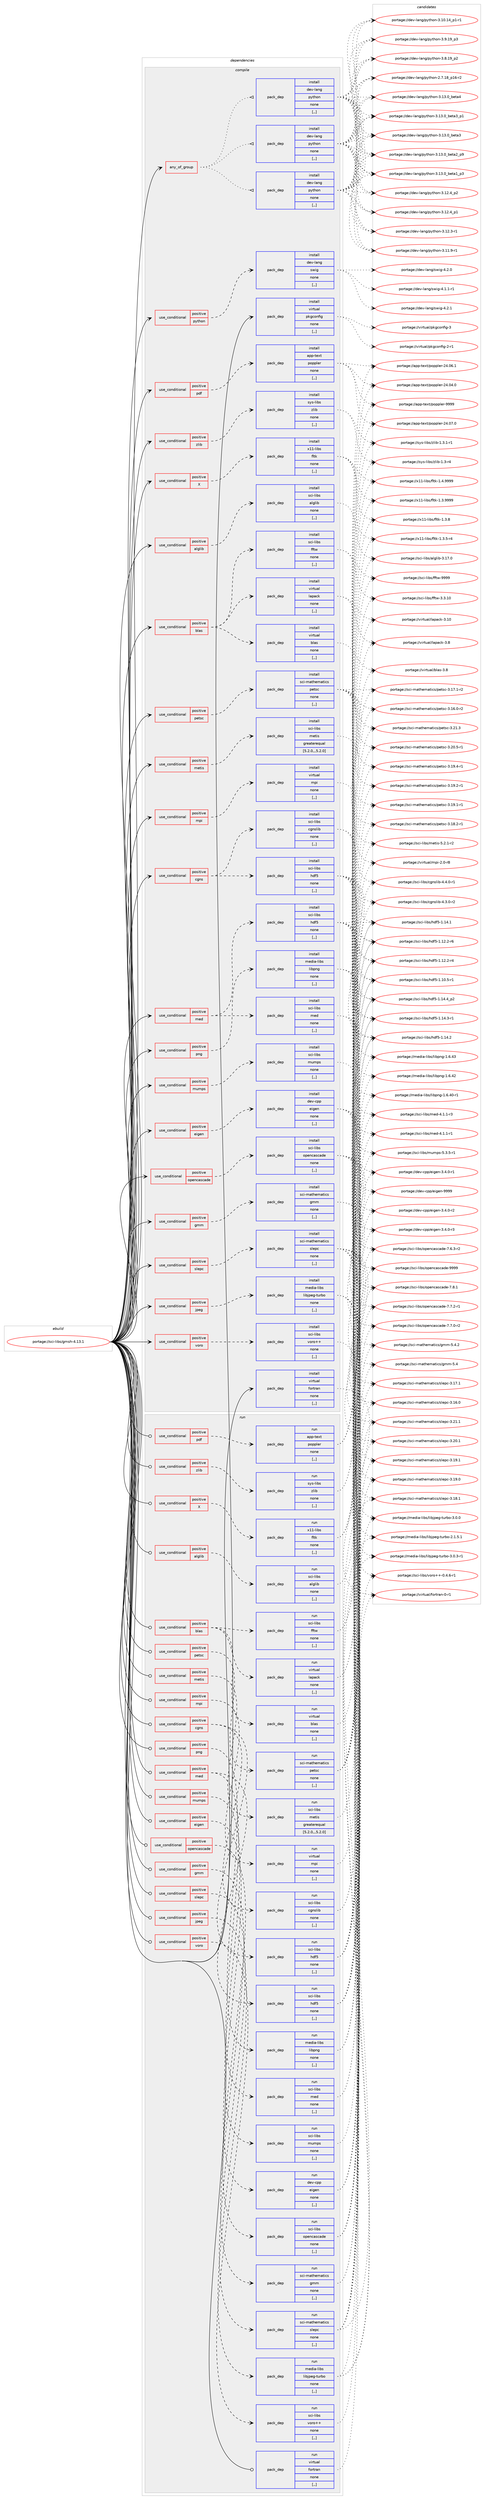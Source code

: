 digraph prolog {

# *************
# Graph options
# *************

newrank=true;
concentrate=true;
compound=true;
graph [rankdir=LR,fontname=Helvetica,fontsize=10,ranksep=1.5];#, ranksep=2.5, nodesep=0.2];
edge  [arrowhead=vee];
node  [fontname=Helvetica,fontsize=10];

# **********
# The ebuild
# **********

subgraph cluster_leftcol {
color=gray;
label=<<i>ebuild</i>>;
id [label="portage://sci-libs/gmsh-4.13.1", color=red, width=4, href="../sci-libs/gmsh-4.13.1.svg"];
}

# ****************
# The dependencies
# ****************

subgraph cluster_midcol {
color=gray;
label=<<i>dependencies</i>>;
subgraph cluster_compile {
fillcolor="#eeeeee";
style=filled;
label=<<i>compile</i>>;
subgraph any2649 {
dependency402948 [label=<<TABLE BORDER="0" CELLBORDER="1" CELLSPACING="0" CELLPADDING="4"><TR><TD CELLPADDING="10">any_of_group</TD></TR></TABLE>>, shape=none, color=red];subgraph pack293446 {
dependency402949 [label=<<TABLE BORDER="0" CELLBORDER="1" CELLSPACING="0" CELLPADDING="4" WIDTH="220"><TR><TD ROWSPAN="6" CELLPADDING="30">pack_dep</TD></TR><TR><TD WIDTH="110">install</TD></TR><TR><TD>dev-lang</TD></TR><TR><TD>python</TD></TR><TR><TD>none</TD></TR><TR><TD>[,,]</TD></TR></TABLE>>, shape=none, color=blue];
}
dependency402948:e -> dependency402949:w [weight=20,style="dotted",arrowhead="oinv"];
subgraph pack293447 {
dependency402950 [label=<<TABLE BORDER="0" CELLBORDER="1" CELLSPACING="0" CELLPADDING="4" WIDTH="220"><TR><TD ROWSPAN="6" CELLPADDING="30">pack_dep</TD></TR><TR><TD WIDTH="110">install</TD></TR><TR><TD>dev-lang</TD></TR><TR><TD>python</TD></TR><TR><TD>none</TD></TR><TR><TD>[,,]</TD></TR></TABLE>>, shape=none, color=blue];
}
dependency402948:e -> dependency402950:w [weight=20,style="dotted",arrowhead="oinv"];
subgraph pack293448 {
dependency402951 [label=<<TABLE BORDER="0" CELLBORDER="1" CELLSPACING="0" CELLPADDING="4" WIDTH="220"><TR><TD ROWSPAN="6" CELLPADDING="30">pack_dep</TD></TR><TR><TD WIDTH="110">install</TD></TR><TR><TD>dev-lang</TD></TR><TR><TD>python</TD></TR><TR><TD>none</TD></TR><TR><TD>[,,]</TD></TR></TABLE>>, shape=none, color=blue];
}
dependency402948:e -> dependency402951:w [weight=20,style="dotted",arrowhead="oinv"];
}
id:e -> dependency402948:w [weight=20,style="solid",arrowhead="vee"];
subgraph cond106638 {
dependency402952 [label=<<TABLE BORDER="0" CELLBORDER="1" CELLSPACING="0" CELLPADDING="4"><TR><TD ROWSPAN="3" CELLPADDING="10">use_conditional</TD></TR><TR><TD>positive</TD></TR><TR><TD>X</TD></TR></TABLE>>, shape=none, color=red];
subgraph pack293449 {
dependency402953 [label=<<TABLE BORDER="0" CELLBORDER="1" CELLSPACING="0" CELLPADDING="4" WIDTH="220"><TR><TD ROWSPAN="6" CELLPADDING="30">pack_dep</TD></TR><TR><TD WIDTH="110">install</TD></TR><TR><TD>x11-libs</TD></TR><TR><TD>fltk</TD></TR><TR><TD>none</TD></TR><TR><TD>[,,]</TD></TR></TABLE>>, shape=none, color=blue];
}
dependency402952:e -> dependency402953:w [weight=20,style="dashed",arrowhead="vee"];
}
id:e -> dependency402952:w [weight=20,style="solid",arrowhead="vee"];
subgraph cond106639 {
dependency402954 [label=<<TABLE BORDER="0" CELLBORDER="1" CELLSPACING="0" CELLPADDING="4"><TR><TD ROWSPAN="3" CELLPADDING="10">use_conditional</TD></TR><TR><TD>positive</TD></TR><TR><TD>alglib</TD></TR></TABLE>>, shape=none, color=red];
subgraph pack293450 {
dependency402955 [label=<<TABLE BORDER="0" CELLBORDER="1" CELLSPACING="0" CELLPADDING="4" WIDTH="220"><TR><TD ROWSPAN="6" CELLPADDING="30">pack_dep</TD></TR><TR><TD WIDTH="110">install</TD></TR><TR><TD>sci-libs</TD></TR><TR><TD>alglib</TD></TR><TR><TD>none</TD></TR><TR><TD>[,,]</TD></TR></TABLE>>, shape=none, color=blue];
}
dependency402954:e -> dependency402955:w [weight=20,style="dashed",arrowhead="vee"];
}
id:e -> dependency402954:w [weight=20,style="solid",arrowhead="vee"];
subgraph cond106640 {
dependency402956 [label=<<TABLE BORDER="0" CELLBORDER="1" CELLSPACING="0" CELLPADDING="4"><TR><TD ROWSPAN="3" CELLPADDING="10">use_conditional</TD></TR><TR><TD>positive</TD></TR><TR><TD>blas</TD></TR></TABLE>>, shape=none, color=red];
subgraph pack293451 {
dependency402957 [label=<<TABLE BORDER="0" CELLBORDER="1" CELLSPACING="0" CELLPADDING="4" WIDTH="220"><TR><TD ROWSPAN="6" CELLPADDING="30">pack_dep</TD></TR><TR><TD WIDTH="110">install</TD></TR><TR><TD>virtual</TD></TR><TR><TD>blas</TD></TR><TR><TD>none</TD></TR><TR><TD>[,,]</TD></TR></TABLE>>, shape=none, color=blue];
}
dependency402956:e -> dependency402957:w [weight=20,style="dashed",arrowhead="vee"];
subgraph pack293452 {
dependency402958 [label=<<TABLE BORDER="0" CELLBORDER="1" CELLSPACING="0" CELLPADDING="4" WIDTH="220"><TR><TD ROWSPAN="6" CELLPADDING="30">pack_dep</TD></TR><TR><TD WIDTH="110">install</TD></TR><TR><TD>virtual</TD></TR><TR><TD>lapack</TD></TR><TR><TD>none</TD></TR><TR><TD>[,,]</TD></TR></TABLE>>, shape=none, color=blue];
}
dependency402956:e -> dependency402958:w [weight=20,style="dashed",arrowhead="vee"];
subgraph pack293453 {
dependency402959 [label=<<TABLE BORDER="0" CELLBORDER="1" CELLSPACING="0" CELLPADDING="4" WIDTH="220"><TR><TD ROWSPAN="6" CELLPADDING="30">pack_dep</TD></TR><TR><TD WIDTH="110">install</TD></TR><TR><TD>sci-libs</TD></TR><TR><TD>fftw</TD></TR><TR><TD>none</TD></TR><TR><TD>[,,]</TD></TR></TABLE>>, shape=none, color=blue];
}
dependency402956:e -> dependency402959:w [weight=20,style="dashed",arrowhead="vee"];
}
id:e -> dependency402956:w [weight=20,style="solid",arrowhead="vee"];
subgraph cond106641 {
dependency402960 [label=<<TABLE BORDER="0" CELLBORDER="1" CELLSPACING="0" CELLPADDING="4"><TR><TD ROWSPAN="3" CELLPADDING="10">use_conditional</TD></TR><TR><TD>positive</TD></TR><TR><TD>cgns</TD></TR></TABLE>>, shape=none, color=red];
subgraph pack293454 {
dependency402961 [label=<<TABLE BORDER="0" CELLBORDER="1" CELLSPACING="0" CELLPADDING="4" WIDTH="220"><TR><TD ROWSPAN="6" CELLPADDING="30">pack_dep</TD></TR><TR><TD WIDTH="110">install</TD></TR><TR><TD>sci-libs</TD></TR><TR><TD>cgnslib</TD></TR><TR><TD>none</TD></TR><TR><TD>[,,]</TD></TR></TABLE>>, shape=none, color=blue];
}
dependency402960:e -> dependency402961:w [weight=20,style="dashed",arrowhead="vee"];
subgraph pack293455 {
dependency402962 [label=<<TABLE BORDER="0" CELLBORDER="1" CELLSPACING="0" CELLPADDING="4" WIDTH="220"><TR><TD ROWSPAN="6" CELLPADDING="30">pack_dep</TD></TR><TR><TD WIDTH="110">install</TD></TR><TR><TD>sci-libs</TD></TR><TR><TD>hdf5</TD></TR><TR><TD>none</TD></TR><TR><TD>[,,]</TD></TR></TABLE>>, shape=none, color=blue];
}
dependency402960:e -> dependency402962:w [weight=20,style="dashed",arrowhead="vee"];
}
id:e -> dependency402960:w [weight=20,style="solid",arrowhead="vee"];
subgraph cond106642 {
dependency402963 [label=<<TABLE BORDER="0" CELLBORDER="1" CELLSPACING="0" CELLPADDING="4"><TR><TD ROWSPAN="3" CELLPADDING="10">use_conditional</TD></TR><TR><TD>positive</TD></TR><TR><TD>eigen</TD></TR></TABLE>>, shape=none, color=red];
subgraph pack293456 {
dependency402964 [label=<<TABLE BORDER="0" CELLBORDER="1" CELLSPACING="0" CELLPADDING="4" WIDTH="220"><TR><TD ROWSPAN="6" CELLPADDING="30">pack_dep</TD></TR><TR><TD WIDTH="110">install</TD></TR><TR><TD>dev-cpp</TD></TR><TR><TD>eigen</TD></TR><TR><TD>none</TD></TR><TR><TD>[,,]</TD></TR></TABLE>>, shape=none, color=blue];
}
dependency402963:e -> dependency402964:w [weight=20,style="dashed",arrowhead="vee"];
}
id:e -> dependency402963:w [weight=20,style="solid",arrowhead="vee"];
subgraph cond106643 {
dependency402965 [label=<<TABLE BORDER="0" CELLBORDER="1" CELLSPACING="0" CELLPADDING="4"><TR><TD ROWSPAN="3" CELLPADDING="10">use_conditional</TD></TR><TR><TD>positive</TD></TR><TR><TD>gmm</TD></TR></TABLE>>, shape=none, color=red];
subgraph pack293457 {
dependency402966 [label=<<TABLE BORDER="0" CELLBORDER="1" CELLSPACING="0" CELLPADDING="4" WIDTH="220"><TR><TD ROWSPAN="6" CELLPADDING="30">pack_dep</TD></TR><TR><TD WIDTH="110">install</TD></TR><TR><TD>sci-mathematics</TD></TR><TR><TD>gmm</TD></TR><TR><TD>none</TD></TR><TR><TD>[,,]</TD></TR></TABLE>>, shape=none, color=blue];
}
dependency402965:e -> dependency402966:w [weight=20,style="dashed",arrowhead="vee"];
}
id:e -> dependency402965:w [weight=20,style="solid",arrowhead="vee"];
subgraph cond106644 {
dependency402967 [label=<<TABLE BORDER="0" CELLBORDER="1" CELLSPACING="0" CELLPADDING="4"><TR><TD ROWSPAN="3" CELLPADDING="10">use_conditional</TD></TR><TR><TD>positive</TD></TR><TR><TD>jpeg</TD></TR></TABLE>>, shape=none, color=red];
subgraph pack293458 {
dependency402968 [label=<<TABLE BORDER="0" CELLBORDER="1" CELLSPACING="0" CELLPADDING="4" WIDTH="220"><TR><TD ROWSPAN="6" CELLPADDING="30">pack_dep</TD></TR><TR><TD WIDTH="110">install</TD></TR><TR><TD>media-libs</TD></TR><TR><TD>libjpeg-turbo</TD></TR><TR><TD>none</TD></TR><TR><TD>[,,]</TD></TR></TABLE>>, shape=none, color=blue];
}
dependency402967:e -> dependency402968:w [weight=20,style="dashed",arrowhead="vee"];
}
id:e -> dependency402967:w [weight=20,style="solid",arrowhead="vee"];
subgraph cond106645 {
dependency402969 [label=<<TABLE BORDER="0" CELLBORDER="1" CELLSPACING="0" CELLPADDING="4"><TR><TD ROWSPAN="3" CELLPADDING="10">use_conditional</TD></TR><TR><TD>positive</TD></TR><TR><TD>med</TD></TR></TABLE>>, shape=none, color=red];
subgraph pack293459 {
dependency402970 [label=<<TABLE BORDER="0" CELLBORDER="1" CELLSPACING="0" CELLPADDING="4" WIDTH="220"><TR><TD ROWSPAN="6" CELLPADDING="30">pack_dep</TD></TR><TR><TD WIDTH="110">install</TD></TR><TR><TD>sci-libs</TD></TR><TR><TD>med</TD></TR><TR><TD>none</TD></TR><TR><TD>[,,]</TD></TR></TABLE>>, shape=none, color=blue];
}
dependency402969:e -> dependency402970:w [weight=20,style="dashed",arrowhead="vee"];
subgraph pack293460 {
dependency402971 [label=<<TABLE BORDER="0" CELLBORDER="1" CELLSPACING="0" CELLPADDING="4" WIDTH="220"><TR><TD ROWSPAN="6" CELLPADDING="30">pack_dep</TD></TR><TR><TD WIDTH="110">install</TD></TR><TR><TD>sci-libs</TD></TR><TR><TD>hdf5</TD></TR><TR><TD>none</TD></TR><TR><TD>[,,]</TD></TR></TABLE>>, shape=none, color=blue];
}
dependency402969:e -> dependency402971:w [weight=20,style="dashed",arrowhead="vee"];
}
id:e -> dependency402969:w [weight=20,style="solid",arrowhead="vee"];
subgraph cond106646 {
dependency402972 [label=<<TABLE BORDER="0" CELLBORDER="1" CELLSPACING="0" CELLPADDING="4"><TR><TD ROWSPAN="3" CELLPADDING="10">use_conditional</TD></TR><TR><TD>positive</TD></TR><TR><TD>metis</TD></TR></TABLE>>, shape=none, color=red];
subgraph pack293461 {
dependency402973 [label=<<TABLE BORDER="0" CELLBORDER="1" CELLSPACING="0" CELLPADDING="4" WIDTH="220"><TR><TD ROWSPAN="6" CELLPADDING="30">pack_dep</TD></TR><TR><TD WIDTH="110">install</TD></TR><TR><TD>sci-libs</TD></TR><TR><TD>metis</TD></TR><TR><TD>greaterequal</TD></TR><TR><TD>[5.2.0,,,5.2.0]</TD></TR></TABLE>>, shape=none, color=blue];
}
dependency402972:e -> dependency402973:w [weight=20,style="dashed",arrowhead="vee"];
}
id:e -> dependency402972:w [weight=20,style="solid",arrowhead="vee"];
subgraph cond106647 {
dependency402974 [label=<<TABLE BORDER="0" CELLBORDER="1" CELLSPACING="0" CELLPADDING="4"><TR><TD ROWSPAN="3" CELLPADDING="10">use_conditional</TD></TR><TR><TD>positive</TD></TR><TR><TD>mpi</TD></TR></TABLE>>, shape=none, color=red];
subgraph pack293462 {
dependency402975 [label=<<TABLE BORDER="0" CELLBORDER="1" CELLSPACING="0" CELLPADDING="4" WIDTH="220"><TR><TD ROWSPAN="6" CELLPADDING="30">pack_dep</TD></TR><TR><TD WIDTH="110">install</TD></TR><TR><TD>virtual</TD></TR><TR><TD>mpi</TD></TR><TR><TD>none</TD></TR><TR><TD>[,,]</TD></TR></TABLE>>, shape=none, color=blue];
}
dependency402974:e -> dependency402975:w [weight=20,style="dashed",arrowhead="vee"];
}
id:e -> dependency402974:w [weight=20,style="solid",arrowhead="vee"];
subgraph cond106648 {
dependency402976 [label=<<TABLE BORDER="0" CELLBORDER="1" CELLSPACING="0" CELLPADDING="4"><TR><TD ROWSPAN="3" CELLPADDING="10">use_conditional</TD></TR><TR><TD>positive</TD></TR><TR><TD>mumps</TD></TR></TABLE>>, shape=none, color=red];
subgraph pack293463 {
dependency402977 [label=<<TABLE BORDER="0" CELLBORDER="1" CELLSPACING="0" CELLPADDING="4" WIDTH="220"><TR><TD ROWSPAN="6" CELLPADDING="30">pack_dep</TD></TR><TR><TD WIDTH="110">install</TD></TR><TR><TD>sci-libs</TD></TR><TR><TD>mumps</TD></TR><TR><TD>none</TD></TR><TR><TD>[,,]</TD></TR></TABLE>>, shape=none, color=blue];
}
dependency402976:e -> dependency402977:w [weight=20,style="dashed",arrowhead="vee"];
}
id:e -> dependency402976:w [weight=20,style="solid",arrowhead="vee"];
subgraph cond106649 {
dependency402978 [label=<<TABLE BORDER="0" CELLBORDER="1" CELLSPACING="0" CELLPADDING="4"><TR><TD ROWSPAN="3" CELLPADDING="10">use_conditional</TD></TR><TR><TD>positive</TD></TR><TR><TD>opencascade</TD></TR></TABLE>>, shape=none, color=red];
subgraph pack293464 {
dependency402979 [label=<<TABLE BORDER="0" CELLBORDER="1" CELLSPACING="0" CELLPADDING="4" WIDTH="220"><TR><TD ROWSPAN="6" CELLPADDING="30">pack_dep</TD></TR><TR><TD WIDTH="110">install</TD></TR><TR><TD>sci-libs</TD></TR><TR><TD>opencascade</TD></TR><TR><TD>none</TD></TR><TR><TD>[,,]</TD></TR></TABLE>>, shape=none, color=blue];
}
dependency402978:e -> dependency402979:w [weight=20,style="dashed",arrowhead="vee"];
}
id:e -> dependency402978:w [weight=20,style="solid",arrowhead="vee"];
subgraph cond106650 {
dependency402980 [label=<<TABLE BORDER="0" CELLBORDER="1" CELLSPACING="0" CELLPADDING="4"><TR><TD ROWSPAN="3" CELLPADDING="10">use_conditional</TD></TR><TR><TD>positive</TD></TR><TR><TD>pdf</TD></TR></TABLE>>, shape=none, color=red];
subgraph pack293465 {
dependency402981 [label=<<TABLE BORDER="0" CELLBORDER="1" CELLSPACING="0" CELLPADDING="4" WIDTH="220"><TR><TD ROWSPAN="6" CELLPADDING="30">pack_dep</TD></TR><TR><TD WIDTH="110">install</TD></TR><TR><TD>app-text</TD></TR><TR><TD>poppler</TD></TR><TR><TD>none</TD></TR><TR><TD>[,,]</TD></TR></TABLE>>, shape=none, color=blue];
}
dependency402980:e -> dependency402981:w [weight=20,style="dashed",arrowhead="vee"];
}
id:e -> dependency402980:w [weight=20,style="solid",arrowhead="vee"];
subgraph cond106651 {
dependency402982 [label=<<TABLE BORDER="0" CELLBORDER="1" CELLSPACING="0" CELLPADDING="4"><TR><TD ROWSPAN="3" CELLPADDING="10">use_conditional</TD></TR><TR><TD>positive</TD></TR><TR><TD>petsc</TD></TR></TABLE>>, shape=none, color=red];
subgraph pack293466 {
dependency402983 [label=<<TABLE BORDER="0" CELLBORDER="1" CELLSPACING="0" CELLPADDING="4" WIDTH="220"><TR><TD ROWSPAN="6" CELLPADDING="30">pack_dep</TD></TR><TR><TD WIDTH="110">install</TD></TR><TR><TD>sci-mathematics</TD></TR><TR><TD>petsc</TD></TR><TR><TD>none</TD></TR><TR><TD>[,,]</TD></TR></TABLE>>, shape=none, color=blue];
}
dependency402982:e -> dependency402983:w [weight=20,style="dashed",arrowhead="vee"];
}
id:e -> dependency402982:w [weight=20,style="solid",arrowhead="vee"];
subgraph cond106652 {
dependency402984 [label=<<TABLE BORDER="0" CELLBORDER="1" CELLSPACING="0" CELLPADDING="4"><TR><TD ROWSPAN="3" CELLPADDING="10">use_conditional</TD></TR><TR><TD>positive</TD></TR><TR><TD>png</TD></TR></TABLE>>, shape=none, color=red];
subgraph pack293467 {
dependency402985 [label=<<TABLE BORDER="0" CELLBORDER="1" CELLSPACING="0" CELLPADDING="4" WIDTH="220"><TR><TD ROWSPAN="6" CELLPADDING="30">pack_dep</TD></TR><TR><TD WIDTH="110">install</TD></TR><TR><TD>media-libs</TD></TR><TR><TD>libpng</TD></TR><TR><TD>none</TD></TR><TR><TD>[,,]</TD></TR></TABLE>>, shape=none, color=blue];
}
dependency402984:e -> dependency402985:w [weight=20,style="dashed",arrowhead="vee"];
}
id:e -> dependency402984:w [weight=20,style="solid",arrowhead="vee"];
subgraph cond106653 {
dependency402986 [label=<<TABLE BORDER="0" CELLBORDER="1" CELLSPACING="0" CELLPADDING="4"><TR><TD ROWSPAN="3" CELLPADDING="10">use_conditional</TD></TR><TR><TD>positive</TD></TR><TR><TD>python</TD></TR></TABLE>>, shape=none, color=red];
subgraph pack293468 {
dependency402987 [label=<<TABLE BORDER="0" CELLBORDER="1" CELLSPACING="0" CELLPADDING="4" WIDTH="220"><TR><TD ROWSPAN="6" CELLPADDING="30">pack_dep</TD></TR><TR><TD WIDTH="110">install</TD></TR><TR><TD>dev-lang</TD></TR><TR><TD>swig</TD></TR><TR><TD>none</TD></TR><TR><TD>[,,]</TD></TR></TABLE>>, shape=none, color=blue];
}
dependency402986:e -> dependency402987:w [weight=20,style="dashed",arrowhead="vee"];
}
id:e -> dependency402986:w [weight=20,style="solid",arrowhead="vee"];
subgraph cond106654 {
dependency402988 [label=<<TABLE BORDER="0" CELLBORDER="1" CELLSPACING="0" CELLPADDING="4"><TR><TD ROWSPAN="3" CELLPADDING="10">use_conditional</TD></TR><TR><TD>positive</TD></TR><TR><TD>slepc</TD></TR></TABLE>>, shape=none, color=red];
subgraph pack293469 {
dependency402989 [label=<<TABLE BORDER="0" CELLBORDER="1" CELLSPACING="0" CELLPADDING="4" WIDTH="220"><TR><TD ROWSPAN="6" CELLPADDING="30">pack_dep</TD></TR><TR><TD WIDTH="110">install</TD></TR><TR><TD>sci-mathematics</TD></TR><TR><TD>slepc</TD></TR><TR><TD>none</TD></TR><TR><TD>[,,]</TD></TR></TABLE>>, shape=none, color=blue];
}
dependency402988:e -> dependency402989:w [weight=20,style="dashed",arrowhead="vee"];
}
id:e -> dependency402988:w [weight=20,style="solid",arrowhead="vee"];
subgraph cond106655 {
dependency402990 [label=<<TABLE BORDER="0" CELLBORDER="1" CELLSPACING="0" CELLPADDING="4"><TR><TD ROWSPAN="3" CELLPADDING="10">use_conditional</TD></TR><TR><TD>positive</TD></TR><TR><TD>voro</TD></TR></TABLE>>, shape=none, color=red];
subgraph pack293470 {
dependency402991 [label=<<TABLE BORDER="0" CELLBORDER="1" CELLSPACING="0" CELLPADDING="4" WIDTH="220"><TR><TD ROWSPAN="6" CELLPADDING="30">pack_dep</TD></TR><TR><TD WIDTH="110">install</TD></TR><TR><TD>sci-libs</TD></TR><TR><TD>voro++</TD></TR><TR><TD>none</TD></TR><TR><TD>[,,]</TD></TR></TABLE>>, shape=none, color=blue];
}
dependency402990:e -> dependency402991:w [weight=20,style="dashed",arrowhead="vee"];
}
id:e -> dependency402990:w [weight=20,style="solid",arrowhead="vee"];
subgraph cond106656 {
dependency402992 [label=<<TABLE BORDER="0" CELLBORDER="1" CELLSPACING="0" CELLPADDING="4"><TR><TD ROWSPAN="3" CELLPADDING="10">use_conditional</TD></TR><TR><TD>positive</TD></TR><TR><TD>zlib</TD></TR></TABLE>>, shape=none, color=red];
subgraph pack293471 {
dependency402993 [label=<<TABLE BORDER="0" CELLBORDER="1" CELLSPACING="0" CELLPADDING="4" WIDTH="220"><TR><TD ROWSPAN="6" CELLPADDING="30">pack_dep</TD></TR><TR><TD WIDTH="110">install</TD></TR><TR><TD>sys-libs</TD></TR><TR><TD>zlib</TD></TR><TR><TD>none</TD></TR><TR><TD>[,,]</TD></TR></TABLE>>, shape=none, color=blue];
}
dependency402992:e -> dependency402993:w [weight=20,style="dashed",arrowhead="vee"];
}
id:e -> dependency402992:w [weight=20,style="solid",arrowhead="vee"];
subgraph pack293472 {
dependency402994 [label=<<TABLE BORDER="0" CELLBORDER="1" CELLSPACING="0" CELLPADDING="4" WIDTH="220"><TR><TD ROWSPAN="6" CELLPADDING="30">pack_dep</TD></TR><TR><TD WIDTH="110">install</TD></TR><TR><TD>virtual</TD></TR><TR><TD>fortran</TD></TR><TR><TD>none</TD></TR><TR><TD>[,,]</TD></TR></TABLE>>, shape=none, color=blue];
}
id:e -> dependency402994:w [weight=20,style="solid",arrowhead="vee"];
subgraph pack293473 {
dependency402995 [label=<<TABLE BORDER="0" CELLBORDER="1" CELLSPACING="0" CELLPADDING="4" WIDTH="220"><TR><TD ROWSPAN="6" CELLPADDING="30">pack_dep</TD></TR><TR><TD WIDTH="110">install</TD></TR><TR><TD>virtual</TD></TR><TR><TD>pkgconfig</TD></TR><TR><TD>none</TD></TR><TR><TD>[,,]</TD></TR></TABLE>>, shape=none, color=blue];
}
id:e -> dependency402995:w [weight=20,style="solid",arrowhead="vee"];
}
subgraph cluster_compileandrun {
fillcolor="#eeeeee";
style=filled;
label=<<i>compile and run</i>>;
}
subgraph cluster_run {
fillcolor="#eeeeee";
style=filled;
label=<<i>run</i>>;
subgraph cond106657 {
dependency402996 [label=<<TABLE BORDER="0" CELLBORDER="1" CELLSPACING="0" CELLPADDING="4"><TR><TD ROWSPAN="3" CELLPADDING="10">use_conditional</TD></TR><TR><TD>positive</TD></TR><TR><TD>X</TD></TR></TABLE>>, shape=none, color=red];
subgraph pack293474 {
dependency402997 [label=<<TABLE BORDER="0" CELLBORDER="1" CELLSPACING="0" CELLPADDING="4" WIDTH="220"><TR><TD ROWSPAN="6" CELLPADDING="30">pack_dep</TD></TR><TR><TD WIDTH="110">run</TD></TR><TR><TD>x11-libs</TD></TR><TR><TD>fltk</TD></TR><TR><TD>none</TD></TR><TR><TD>[,,]</TD></TR></TABLE>>, shape=none, color=blue];
}
dependency402996:e -> dependency402997:w [weight=20,style="dashed",arrowhead="vee"];
}
id:e -> dependency402996:w [weight=20,style="solid",arrowhead="odot"];
subgraph cond106658 {
dependency402998 [label=<<TABLE BORDER="0" CELLBORDER="1" CELLSPACING="0" CELLPADDING="4"><TR><TD ROWSPAN="3" CELLPADDING="10">use_conditional</TD></TR><TR><TD>positive</TD></TR><TR><TD>alglib</TD></TR></TABLE>>, shape=none, color=red];
subgraph pack293475 {
dependency402999 [label=<<TABLE BORDER="0" CELLBORDER="1" CELLSPACING="0" CELLPADDING="4" WIDTH="220"><TR><TD ROWSPAN="6" CELLPADDING="30">pack_dep</TD></TR><TR><TD WIDTH="110">run</TD></TR><TR><TD>sci-libs</TD></TR><TR><TD>alglib</TD></TR><TR><TD>none</TD></TR><TR><TD>[,,]</TD></TR></TABLE>>, shape=none, color=blue];
}
dependency402998:e -> dependency402999:w [weight=20,style="dashed",arrowhead="vee"];
}
id:e -> dependency402998:w [weight=20,style="solid",arrowhead="odot"];
subgraph cond106659 {
dependency403000 [label=<<TABLE BORDER="0" CELLBORDER="1" CELLSPACING="0" CELLPADDING="4"><TR><TD ROWSPAN="3" CELLPADDING="10">use_conditional</TD></TR><TR><TD>positive</TD></TR><TR><TD>blas</TD></TR></TABLE>>, shape=none, color=red];
subgraph pack293476 {
dependency403001 [label=<<TABLE BORDER="0" CELLBORDER="1" CELLSPACING="0" CELLPADDING="4" WIDTH="220"><TR><TD ROWSPAN="6" CELLPADDING="30">pack_dep</TD></TR><TR><TD WIDTH="110">run</TD></TR><TR><TD>virtual</TD></TR><TR><TD>blas</TD></TR><TR><TD>none</TD></TR><TR><TD>[,,]</TD></TR></TABLE>>, shape=none, color=blue];
}
dependency403000:e -> dependency403001:w [weight=20,style="dashed",arrowhead="vee"];
subgraph pack293477 {
dependency403002 [label=<<TABLE BORDER="0" CELLBORDER="1" CELLSPACING="0" CELLPADDING="4" WIDTH="220"><TR><TD ROWSPAN="6" CELLPADDING="30">pack_dep</TD></TR><TR><TD WIDTH="110">run</TD></TR><TR><TD>virtual</TD></TR><TR><TD>lapack</TD></TR><TR><TD>none</TD></TR><TR><TD>[,,]</TD></TR></TABLE>>, shape=none, color=blue];
}
dependency403000:e -> dependency403002:w [weight=20,style="dashed",arrowhead="vee"];
subgraph pack293478 {
dependency403003 [label=<<TABLE BORDER="0" CELLBORDER="1" CELLSPACING="0" CELLPADDING="4" WIDTH="220"><TR><TD ROWSPAN="6" CELLPADDING="30">pack_dep</TD></TR><TR><TD WIDTH="110">run</TD></TR><TR><TD>sci-libs</TD></TR><TR><TD>fftw</TD></TR><TR><TD>none</TD></TR><TR><TD>[,,]</TD></TR></TABLE>>, shape=none, color=blue];
}
dependency403000:e -> dependency403003:w [weight=20,style="dashed",arrowhead="vee"];
}
id:e -> dependency403000:w [weight=20,style="solid",arrowhead="odot"];
subgraph cond106660 {
dependency403004 [label=<<TABLE BORDER="0" CELLBORDER="1" CELLSPACING="0" CELLPADDING="4"><TR><TD ROWSPAN="3" CELLPADDING="10">use_conditional</TD></TR><TR><TD>positive</TD></TR><TR><TD>cgns</TD></TR></TABLE>>, shape=none, color=red];
subgraph pack293479 {
dependency403005 [label=<<TABLE BORDER="0" CELLBORDER="1" CELLSPACING="0" CELLPADDING="4" WIDTH="220"><TR><TD ROWSPAN="6" CELLPADDING="30">pack_dep</TD></TR><TR><TD WIDTH="110">run</TD></TR><TR><TD>sci-libs</TD></TR><TR><TD>cgnslib</TD></TR><TR><TD>none</TD></TR><TR><TD>[,,]</TD></TR></TABLE>>, shape=none, color=blue];
}
dependency403004:e -> dependency403005:w [weight=20,style="dashed",arrowhead="vee"];
subgraph pack293480 {
dependency403006 [label=<<TABLE BORDER="0" CELLBORDER="1" CELLSPACING="0" CELLPADDING="4" WIDTH="220"><TR><TD ROWSPAN="6" CELLPADDING="30">pack_dep</TD></TR><TR><TD WIDTH="110">run</TD></TR><TR><TD>sci-libs</TD></TR><TR><TD>hdf5</TD></TR><TR><TD>none</TD></TR><TR><TD>[,,]</TD></TR></TABLE>>, shape=none, color=blue];
}
dependency403004:e -> dependency403006:w [weight=20,style="dashed",arrowhead="vee"];
}
id:e -> dependency403004:w [weight=20,style="solid",arrowhead="odot"];
subgraph cond106661 {
dependency403007 [label=<<TABLE BORDER="0" CELLBORDER="1" CELLSPACING="0" CELLPADDING="4"><TR><TD ROWSPAN="3" CELLPADDING="10">use_conditional</TD></TR><TR><TD>positive</TD></TR><TR><TD>eigen</TD></TR></TABLE>>, shape=none, color=red];
subgraph pack293481 {
dependency403008 [label=<<TABLE BORDER="0" CELLBORDER="1" CELLSPACING="0" CELLPADDING="4" WIDTH="220"><TR><TD ROWSPAN="6" CELLPADDING="30">pack_dep</TD></TR><TR><TD WIDTH="110">run</TD></TR><TR><TD>dev-cpp</TD></TR><TR><TD>eigen</TD></TR><TR><TD>none</TD></TR><TR><TD>[,,]</TD></TR></TABLE>>, shape=none, color=blue];
}
dependency403007:e -> dependency403008:w [weight=20,style="dashed",arrowhead="vee"];
}
id:e -> dependency403007:w [weight=20,style="solid",arrowhead="odot"];
subgraph cond106662 {
dependency403009 [label=<<TABLE BORDER="0" CELLBORDER="1" CELLSPACING="0" CELLPADDING="4"><TR><TD ROWSPAN="3" CELLPADDING="10">use_conditional</TD></TR><TR><TD>positive</TD></TR><TR><TD>gmm</TD></TR></TABLE>>, shape=none, color=red];
subgraph pack293482 {
dependency403010 [label=<<TABLE BORDER="0" CELLBORDER="1" CELLSPACING="0" CELLPADDING="4" WIDTH="220"><TR><TD ROWSPAN="6" CELLPADDING="30">pack_dep</TD></TR><TR><TD WIDTH="110">run</TD></TR><TR><TD>sci-mathematics</TD></TR><TR><TD>gmm</TD></TR><TR><TD>none</TD></TR><TR><TD>[,,]</TD></TR></TABLE>>, shape=none, color=blue];
}
dependency403009:e -> dependency403010:w [weight=20,style="dashed",arrowhead="vee"];
}
id:e -> dependency403009:w [weight=20,style="solid",arrowhead="odot"];
subgraph cond106663 {
dependency403011 [label=<<TABLE BORDER="0" CELLBORDER="1" CELLSPACING="0" CELLPADDING="4"><TR><TD ROWSPAN="3" CELLPADDING="10">use_conditional</TD></TR><TR><TD>positive</TD></TR><TR><TD>jpeg</TD></TR></TABLE>>, shape=none, color=red];
subgraph pack293483 {
dependency403012 [label=<<TABLE BORDER="0" CELLBORDER="1" CELLSPACING="0" CELLPADDING="4" WIDTH="220"><TR><TD ROWSPAN="6" CELLPADDING="30">pack_dep</TD></TR><TR><TD WIDTH="110">run</TD></TR><TR><TD>media-libs</TD></TR><TR><TD>libjpeg-turbo</TD></TR><TR><TD>none</TD></TR><TR><TD>[,,]</TD></TR></TABLE>>, shape=none, color=blue];
}
dependency403011:e -> dependency403012:w [weight=20,style="dashed",arrowhead="vee"];
}
id:e -> dependency403011:w [weight=20,style="solid",arrowhead="odot"];
subgraph cond106664 {
dependency403013 [label=<<TABLE BORDER="0" CELLBORDER="1" CELLSPACING="0" CELLPADDING="4"><TR><TD ROWSPAN="3" CELLPADDING="10">use_conditional</TD></TR><TR><TD>positive</TD></TR><TR><TD>med</TD></TR></TABLE>>, shape=none, color=red];
subgraph pack293484 {
dependency403014 [label=<<TABLE BORDER="0" CELLBORDER="1" CELLSPACING="0" CELLPADDING="4" WIDTH="220"><TR><TD ROWSPAN="6" CELLPADDING="30">pack_dep</TD></TR><TR><TD WIDTH="110">run</TD></TR><TR><TD>sci-libs</TD></TR><TR><TD>med</TD></TR><TR><TD>none</TD></TR><TR><TD>[,,]</TD></TR></TABLE>>, shape=none, color=blue];
}
dependency403013:e -> dependency403014:w [weight=20,style="dashed",arrowhead="vee"];
subgraph pack293485 {
dependency403015 [label=<<TABLE BORDER="0" CELLBORDER="1" CELLSPACING="0" CELLPADDING="4" WIDTH="220"><TR><TD ROWSPAN="6" CELLPADDING="30">pack_dep</TD></TR><TR><TD WIDTH="110">run</TD></TR><TR><TD>sci-libs</TD></TR><TR><TD>hdf5</TD></TR><TR><TD>none</TD></TR><TR><TD>[,,]</TD></TR></TABLE>>, shape=none, color=blue];
}
dependency403013:e -> dependency403015:w [weight=20,style="dashed",arrowhead="vee"];
}
id:e -> dependency403013:w [weight=20,style="solid",arrowhead="odot"];
subgraph cond106665 {
dependency403016 [label=<<TABLE BORDER="0" CELLBORDER="1" CELLSPACING="0" CELLPADDING="4"><TR><TD ROWSPAN="3" CELLPADDING="10">use_conditional</TD></TR><TR><TD>positive</TD></TR><TR><TD>metis</TD></TR></TABLE>>, shape=none, color=red];
subgraph pack293486 {
dependency403017 [label=<<TABLE BORDER="0" CELLBORDER="1" CELLSPACING="0" CELLPADDING="4" WIDTH="220"><TR><TD ROWSPAN="6" CELLPADDING="30">pack_dep</TD></TR><TR><TD WIDTH="110">run</TD></TR><TR><TD>sci-libs</TD></TR><TR><TD>metis</TD></TR><TR><TD>greaterequal</TD></TR><TR><TD>[5.2.0,,,5.2.0]</TD></TR></TABLE>>, shape=none, color=blue];
}
dependency403016:e -> dependency403017:w [weight=20,style="dashed",arrowhead="vee"];
}
id:e -> dependency403016:w [weight=20,style="solid",arrowhead="odot"];
subgraph cond106666 {
dependency403018 [label=<<TABLE BORDER="0" CELLBORDER="1" CELLSPACING="0" CELLPADDING="4"><TR><TD ROWSPAN="3" CELLPADDING="10">use_conditional</TD></TR><TR><TD>positive</TD></TR><TR><TD>mpi</TD></TR></TABLE>>, shape=none, color=red];
subgraph pack293487 {
dependency403019 [label=<<TABLE BORDER="0" CELLBORDER="1" CELLSPACING="0" CELLPADDING="4" WIDTH="220"><TR><TD ROWSPAN="6" CELLPADDING="30">pack_dep</TD></TR><TR><TD WIDTH="110">run</TD></TR><TR><TD>virtual</TD></TR><TR><TD>mpi</TD></TR><TR><TD>none</TD></TR><TR><TD>[,,]</TD></TR></TABLE>>, shape=none, color=blue];
}
dependency403018:e -> dependency403019:w [weight=20,style="dashed",arrowhead="vee"];
}
id:e -> dependency403018:w [weight=20,style="solid",arrowhead="odot"];
subgraph cond106667 {
dependency403020 [label=<<TABLE BORDER="0" CELLBORDER="1" CELLSPACING="0" CELLPADDING="4"><TR><TD ROWSPAN="3" CELLPADDING="10">use_conditional</TD></TR><TR><TD>positive</TD></TR><TR><TD>mumps</TD></TR></TABLE>>, shape=none, color=red];
subgraph pack293488 {
dependency403021 [label=<<TABLE BORDER="0" CELLBORDER="1" CELLSPACING="0" CELLPADDING="4" WIDTH="220"><TR><TD ROWSPAN="6" CELLPADDING="30">pack_dep</TD></TR><TR><TD WIDTH="110">run</TD></TR><TR><TD>sci-libs</TD></TR><TR><TD>mumps</TD></TR><TR><TD>none</TD></TR><TR><TD>[,,]</TD></TR></TABLE>>, shape=none, color=blue];
}
dependency403020:e -> dependency403021:w [weight=20,style="dashed",arrowhead="vee"];
}
id:e -> dependency403020:w [weight=20,style="solid",arrowhead="odot"];
subgraph cond106668 {
dependency403022 [label=<<TABLE BORDER="0" CELLBORDER="1" CELLSPACING="0" CELLPADDING="4"><TR><TD ROWSPAN="3" CELLPADDING="10">use_conditional</TD></TR><TR><TD>positive</TD></TR><TR><TD>opencascade</TD></TR></TABLE>>, shape=none, color=red];
subgraph pack293489 {
dependency403023 [label=<<TABLE BORDER="0" CELLBORDER="1" CELLSPACING="0" CELLPADDING="4" WIDTH="220"><TR><TD ROWSPAN="6" CELLPADDING="30">pack_dep</TD></TR><TR><TD WIDTH="110">run</TD></TR><TR><TD>sci-libs</TD></TR><TR><TD>opencascade</TD></TR><TR><TD>none</TD></TR><TR><TD>[,,]</TD></TR></TABLE>>, shape=none, color=blue];
}
dependency403022:e -> dependency403023:w [weight=20,style="dashed",arrowhead="vee"];
}
id:e -> dependency403022:w [weight=20,style="solid",arrowhead="odot"];
subgraph cond106669 {
dependency403024 [label=<<TABLE BORDER="0" CELLBORDER="1" CELLSPACING="0" CELLPADDING="4"><TR><TD ROWSPAN="3" CELLPADDING="10">use_conditional</TD></TR><TR><TD>positive</TD></TR><TR><TD>pdf</TD></TR></TABLE>>, shape=none, color=red];
subgraph pack293490 {
dependency403025 [label=<<TABLE BORDER="0" CELLBORDER="1" CELLSPACING="0" CELLPADDING="4" WIDTH="220"><TR><TD ROWSPAN="6" CELLPADDING="30">pack_dep</TD></TR><TR><TD WIDTH="110">run</TD></TR><TR><TD>app-text</TD></TR><TR><TD>poppler</TD></TR><TR><TD>none</TD></TR><TR><TD>[,,]</TD></TR></TABLE>>, shape=none, color=blue];
}
dependency403024:e -> dependency403025:w [weight=20,style="dashed",arrowhead="vee"];
}
id:e -> dependency403024:w [weight=20,style="solid",arrowhead="odot"];
subgraph cond106670 {
dependency403026 [label=<<TABLE BORDER="0" CELLBORDER="1" CELLSPACING="0" CELLPADDING="4"><TR><TD ROWSPAN="3" CELLPADDING="10">use_conditional</TD></TR><TR><TD>positive</TD></TR><TR><TD>petsc</TD></TR></TABLE>>, shape=none, color=red];
subgraph pack293491 {
dependency403027 [label=<<TABLE BORDER="0" CELLBORDER="1" CELLSPACING="0" CELLPADDING="4" WIDTH="220"><TR><TD ROWSPAN="6" CELLPADDING="30">pack_dep</TD></TR><TR><TD WIDTH="110">run</TD></TR><TR><TD>sci-mathematics</TD></TR><TR><TD>petsc</TD></TR><TR><TD>none</TD></TR><TR><TD>[,,]</TD></TR></TABLE>>, shape=none, color=blue];
}
dependency403026:e -> dependency403027:w [weight=20,style="dashed",arrowhead="vee"];
}
id:e -> dependency403026:w [weight=20,style="solid",arrowhead="odot"];
subgraph cond106671 {
dependency403028 [label=<<TABLE BORDER="0" CELLBORDER="1" CELLSPACING="0" CELLPADDING="4"><TR><TD ROWSPAN="3" CELLPADDING="10">use_conditional</TD></TR><TR><TD>positive</TD></TR><TR><TD>png</TD></TR></TABLE>>, shape=none, color=red];
subgraph pack293492 {
dependency403029 [label=<<TABLE BORDER="0" CELLBORDER="1" CELLSPACING="0" CELLPADDING="4" WIDTH="220"><TR><TD ROWSPAN="6" CELLPADDING="30">pack_dep</TD></TR><TR><TD WIDTH="110">run</TD></TR><TR><TD>media-libs</TD></TR><TR><TD>libpng</TD></TR><TR><TD>none</TD></TR><TR><TD>[,,]</TD></TR></TABLE>>, shape=none, color=blue];
}
dependency403028:e -> dependency403029:w [weight=20,style="dashed",arrowhead="vee"];
}
id:e -> dependency403028:w [weight=20,style="solid",arrowhead="odot"];
subgraph cond106672 {
dependency403030 [label=<<TABLE BORDER="0" CELLBORDER="1" CELLSPACING="0" CELLPADDING="4"><TR><TD ROWSPAN="3" CELLPADDING="10">use_conditional</TD></TR><TR><TD>positive</TD></TR><TR><TD>slepc</TD></TR></TABLE>>, shape=none, color=red];
subgraph pack293493 {
dependency403031 [label=<<TABLE BORDER="0" CELLBORDER="1" CELLSPACING="0" CELLPADDING="4" WIDTH="220"><TR><TD ROWSPAN="6" CELLPADDING="30">pack_dep</TD></TR><TR><TD WIDTH="110">run</TD></TR><TR><TD>sci-mathematics</TD></TR><TR><TD>slepc</TD></TR><TR><TD>none</TD></TR><TR><TD>[,,]</TD></TR></TABLE>>, shape=none, color=blue];
}
dependency403030:e -> dependency403031:w [weight=20,style="dashed",arrowhead="vee"];
}
id:e -> dependency403030:w [weight=20,style="solid",arrowhead="odot"];
subgraph cond106673 {
dependency403032 [label=<<TABLE BORDER="0" CELLBORDER="1" CELLSPACING="0" CELLPADDING="4"><TR><TD ROWSPAN="3" CELLPADDING="10">use_conditional</TD></TR><TR><TD>positive</TD></TR><TR><TD>voro</TD></TR></TABLE>>, shape=none, color=red];
subgraph pack293494 {
dependency403033 [label=<<TABLE BORDER="0" CELLBORDER="1" CELLSPACING="0" CELLPADDING="4" WIDTH="220"><TR><TD ROWSPAN="6" CELLPADDING="30">pack_dep</TD></TR><TR><TD WIDTH="110">run</TD></TR><TR><TD>sci-libs</TD></TR><TR><TD>voro++</TD></TR><TR><TD>none</TD></TR><TR><TD>[,,]</TD></TR></TABLE>>, shape=none, color=blue];
}
dependency403032:e -> dependency403033:w [weight=20,style="dashed",arrowhead="vee"];
}
id:e -> dependency403032:w [weight=20,style="solid",arrowhead="odot"];
subgraph cond106674 {
dependency403034 [label=<<TABLE BORDER="0" CELLBORDER="1" CELLSPACING="0" CELLPADDING="4"><TR><TD ROWSPAN="3" CELLPADDING="10">use_conditional</TD></TR><TR><TD>positive</TD></TR><TR><TD>zlib</TD></TR></TABLE>>, shape=none, color=red];
subgraph pack293495 {
dependency403035 [label=<<TABLE BORDER="0" CELLBORDER="1" CELLSPACING="0" CELLPADDING="4" WIDTH="220"><TR><TD ROWSPAN="6" CELLPADDING="30">pack_dep</TD></TR><TR><TD WIDTH="110">run</TD></TR><TR><TD>sys-libs</TD></TR><TR><TD>zlib</TD></TR><TR><TD>none</TD></TR><TR><TD>[,,]</TD></TR></TABLE>>, shape=none, color=blue];
}
dependency403034:e -> dependency403035:w [weight=20,style="dashed",arrowhead="vee"];
}
id:e -> dependency403034:w [weight=20,style="solid",arrowhead="odot"];
subgraph pack293496 {
dependency403036 [label=<<TABLE BORDER="0" CELLBORDER="1" CELLSPACING="0" CELLPADDING="4" WIDTH="220"><TR><TD ROWSPAN="6" CELLPADDING="30">pack_dep</TD></TR><TR><TD WIDTH="110">run</TD></TR><TR><TD>virtual</TD></TR><TR><TD>fortran</TD></TR><TR><TD>none</TD></TR><TR><TD>[,,]</TD></TR></TABLE>>, shape=none, color=blue];
}
id:e -> dependency403036:w [weight=20,style="solid",arrowhead="odot"];
}
}

# **************
# The candidates
# **************

subgraph cluster_choices {
rank=same;
color=gray;
label=<<i>candidates</i>>;

subgraph choice293446 {
color=black;
nodesep=1;
choice1001011184510897110103471121211161041111104551464951464895981011169752 [label="portage://dev-lang/python-3.13.0_beta4", color=red, width=4,href="../dev-lang/python-3.13.0_beta4.svg"];
choice10010111845108971101034711212111610411111045514649514648959810111697519511249 [label="portage://dev-lang/python-3.13.0_beta3_p1", color=red, width=4,href="../dev-lang/python-3.13.0_beta3_p1.svg"];
choice1001011184510897110103471121211161041111104551464951464895981011169751 [label="portage://dev-lang/python-3.13.0_beta3", color=red, width=4,href="../dev-lang/python-3.13.0_beta3.svg"];
choice10010111845108971101034711212111610411111045514649514648959810111697509511257 [label="portage://dev-lang/python-3.13.0_beta2_p9", color=red, width=4,href="../dev-lang/python-3.13.0_beta2_p9.svg"];
choice10010111845108971101034711212111610411111045514649514648959810111697499511251 [label="portage://dev-lang/python-3.13.0_beta1_p3", color=red, width=4,href="../dev-lang/python-3.13.0_beta1_p3.svg"];
choice100101118451089711010347112121116104111110455146495046529511250 [label="portage://dev-lang/python-3.12.4_p2", color=red, width=4,href="../dev-lang/python-3.12.4_p2.svg"];
choice100101118451089711010347112121116104111110455146495046529511249 [label="portage://dev-lang/python-3.12.4_p1", color=red, width=4,href="../dev-lang/python-3.12.4_p1.svg"];
choice100101118451089711010347112121116104111110455146495046514511449 [label="portage://dev-lang/python-3.12.3-r1", color=red, width=4,href="../dev-lang/python-3.12.3-r1.svg"];
choice100101118451089711010347112121116104111110455146494946574511449 [label="portage://dev-lang/python-3.11.9-r1", color=red, width=4,href="../dev-lang/python-3.11.9-r1.svg"];
choice100101118451089711010347112121116104111110455146494846495295112494511449 [label="portage://dev-lang/python-3.10.14_p1-r1", color=red, width=4,href="../dev-lang/python-3.10.14_p1-r1.svg"];
choice100101118451089711010347112121116104111110455146574649579511251 [label="portage://dev-lang/python-3.9.19_p3", color=red, width=4,href="../dev-lang/python-3.9.19_p3.svg"];
choice100101118451089711010347112121116104111110455146564649579511250 [label="portage://dev-lang/python-3.8.19_p2", color=red, width=4,href="../dev-lang/python-3.8.19_p2.svg"];
choice100101118451089711010347112121116104111110455046554649569511249544511450 [label="portage://dev-lang/python-2.7.18_p16-r2", color=red, width=4,href="../dev-lang/python-2.7.18_p16-r2.svg"];
dependency402949:e -> choice1001011184510897110103471121211161041111104551464951464895981011169752:w [style=dotted,weight="100"];
dependency402949:e -> choice10010111845108971101034711212111610411111045514649514648959810111697519511249:w [style=dotted,weight="100"];
dependency402949:e -> choice1001011184510897110103471121211161041111104551464951464895981011169751:w [style=dotted,weight="100"];
dependency402949:e -> choice10010111845108971101034711212111610411111045514649514648959810111697509511257:w [style=dotted,weight="100"];
dependency402949:e -> choice10010111845108971101034711212111610411111045514649514648959810111697499511251:w [style=dotted,weight="100"];
dependency402949:e -> choice100101118451089711010347112121116104111110455146495046529511250:w [style=dotted,weight="100"];
dependency402949:e -> choice100101118451089711010347112121116104111110455146495046529511249:w [style=dotted,weight="100"];
dependency402949:e -> choice100101118451089711010347112121116104111110455146495046514511449:w [style=dotted,weight="100"];
dependency402949:e -> choice100101118451089711010347112121116104111110455146494946574511449:w [style=dotted,weight="100"];
dependency402949:e -> choice100101118451089711010347112121116104111110455146494846495295112494511449:w [style=dotted,weight="100"];
dependency402949:e -> choice100101118451089711010347112121116104111110455146574649579511251:w [style=dotted,weight="100"];
dependency402949:e -> choice100101118451089711010347112121116104111110455146564649579511250:w [style=dotted,weight="100"];
dependency402949:e -> choice100101118451089711010347112121116104111110455046554649569511249544511450:w [style=dotted,weight="100"];
}
subgraph choice293447 {
color=black;
nodesep=1;
choice1001011184510897110103471121211161041111104551464951464895981011169752 [label="portage://dev-lang/python-3.13.0_beta4", color=red, width=4,href="../dev-lang/python-3.13.0_beta4.svg"];
choice10010111845108971101034711212111610411111045514649514648959810111697519511249 [label="portage://dev-lang/python-3.13.0_beta3_p1", color=red, width=4,href="../dev-lang/python-3.13.0_beta3_p1.svg"];
choice1001011184510897110103471121211161041111104551464951464895981011169751 [label="portage://dev-lang/python-3.13.0_beta3", color=red, width=4,href="../dev-lang/python-3.13.0_beta3.svg"];
choice10010111845108971101034711212111610411111045514649514648959810111697509511257 [label="portage://dev-lang/python-3.13.0_beta2_p9", color=red, width=4,href="../dev-lang/python-3.13.0_beta2_p9.svg"];
choice10010111845108971101034711212111610411111045514649514648959810111697499511251 [label="portage://dev-lang/python-3.13.0_beta1_p3", color=red, width=4,href="../dev-lang/python-3.13.0_beta1_p3.svg"];
choice100101118451089711010347112121116104111110455146495046529511250 [label="portage://dev-lang/python-3.12.4_p2", color=red, width=4,href="../dev-lang/python-3.12.4_p2.svg"];
choice100101118451089711010347112121116104111110455146495046529511249 [label="portage://dev-lang/python-3.12.4_p1", color=red, width=4,href="../dev-lang/python-3.12.4_p1.svg"];
choice100101118451089711010347112121116104111110455146495046514511449 [label="portage://dev-lang/python-3.12.3-r1", color=red, width=4,href="../dev-lang/python-3.12.3-r1.svg"];
choice100101118451089711010347112121116104111110455146494946574511449 [label="portage://dev-lang/python-3.11.9-r1", color=red, width=4,href="../dev-lang/python-3.11.9-r1.svg"];
choice100101118451089711010347112121116104111110455146494846495295112494511449 [label="portage://dev-lang/python-3.10.14_p1-r1", color=red, width=4,href="../dev-lang/python-3.10.14_p1-r1.svg"];
choice100101118451089711010347112121116104111110455146574649579511251 [label="portage://dev-lang/python-3.9.19_p3", color=red, width=4,href="../dev-lang/python-3.9.19_p3.svg"];
choice100101118451089711010347112121116104111110455146564649579511250 [label="portage://dev-lang/python-3.8.19_p2", color=red, width=4,href="../dev-lang/python-3.8.19_p2.svg"];
choice100101118451089711010347112121116104111110455046554649569511249544511450 [label="portage://dev-lang/python-2.7.18_p16-r2", color=red, width=4,href="../dev-lang/python-2.7.18_p16-r2.svg"];
dependency402950:e -> choice1001011184510897110103471121211161041111104551464951464895981011169752:w [style=dotted,weight="100"];
dependency402950:e -> choice10010111845108971101034711212111610411111045514649514648959810111697519511249:w [style=dotted,weight="100"];
dependency402950:e -> choice1001011184510897110103471121211161041111104551464951464895981011169751:w [style=dotted,weight="100"];
dependency402950:e -> choice10010111845108971101034711212111610411111045514649514648959810111697509511257:w [style=dotted,weight="100"];
dependency402950:e -> choice10010111845108971101034711212111610411111045514649514648959810111697499511251:w [style=dotted,weight="100"];
dependency402950:e -> choice100101118451089711010347112121116104111110455146495046529511250:w [style=dotted,weight="100"];
dependency402950:e -> choice100101118451089711010347112121116104111110455146495046529511249:w [style=dotted,weight="100"];
dependency402950:e -> choice100101118451089711010347112121116104111110455146495046514511449:w [style=dotted,weight="100"];
dependency402950:e -> choice100101118451089711010347112121116104111110455146494946574511449:w [style=dotted,weight="100"];
dependency402950:e -> choice100101118451089711010347112121116104111110455146494846495295112494511449:w [style=dotted,weight="100"];
dependency402950:e -> choice100101118451089711010347112121116104111110455146574649579511251:w [style=dotted,weight="100"];
dependency402950:e -> choice100101118451089711010347112121116104111110455146564649579511250:w [style=dotted,weight="100"];
dependency402950:e -> choice100101118451089711010347112121116104111110455046554649569511249544511450:w [style=dotted,weight="100"];
}
subgraph choice293448 {
color=black;
nodesep=1;
choice1001011184510897110103471121211161041111104551464951464895981011169752 [label="portage://dev-lang/python-3.13.0_beta4", color=red, width=4,href="../dev-lang/python-3.13.0_beta4.svg"];
choice10010111845108971101034711212111610411111045514649514648959810111697519511249 [label="portage://dev-lang/python-3.13.0_beta3_p1", color=red, width=4,href="../dev-lang/python-3.13.0_beta3_p1.svg"];
choice1001011184510897110103471121211161041111104551464951464895981011169751 [label="portage://dev-lang/python-3.13.0_beta3", color=red, width=4,href="../dev-lang/python-3.13.0_beta3.svg"];
choice10010111845108971101034711212111610411111045514649514648959810111697509511257 [label="portage://dev-lang/python-3.13.0_beta2_p9", color=red, width=4,href="../dev-lang/python-3.13.0_beta2_p9.svg"];
choice10010111845108971101034711212111610411111045514649514648959810111697499511251 [label="portage://dev-lang/python-3.13.0_beta1_p3", color=red, width=4,href="../dev-lang/python-3.13.0_beta1_p3.svg"];
choice100101118451089711010347112121116104111110455146495046529511250 [label="portage://dev-lang/python-3.12.4_p2", color=red, width=4,href="../dev-lang/python-3.12.4_p2.svg"];
choice100101118451089711010347112121116104111110455146495046529511249 [label="portage://dev-lang/python-3.12.4_p1", color=red, width=4,href="../dev-lang/python-3.12.4_p1.svg"];
choice100101118451089711010347112121116104111110455146495046514511449 [label="portage://dev-lang/python-3.12.3-r1", color=red, width=4,href="../dev-lang/python-3.12.3-r1.svg"];
choice100101118451089711010347112121116104111110455146494946574511449 [label="portage://dev-lang/python-3.11.9-r1", color=red, width=4,href="../dev-lang/python-3.11.9-r1.svg"];
choice100101118451089711010347112121116104111110455146494846495295112494511449 [label="portage://dev-lang/python-3.10.14_p1-r1", color=red, width=4,href="../dev-lang/python-3.10.14_p1-r1.svg"];
choice100101118451089711010347112121116104111110455146574649579511251 [label="portage://dev-lang/python-3.9.19_p3", color=red, width=4,href="../dev-lang/python-3.9.19_p3.svg"];
choice100101118451089711010347112121116104111110455146564649579511250 [label="portage://dev-lang/python-3.8.19_p2", color=red, width=4,href="../dev-lang/python-3.8.19_p2.svg"];
choice100101118451089711010347112121116104111110455046554649569511249544511450 [label="portage://dev-lang/python-2.7.18_p16-r2", color=red, width=4,href="../dev-lang/python-2.7.18_p16-r2.svg"];
dependency402951:e -> choice1001011184510897110103471121211161041111104551464951464895981011169752:w [style=dotted,weight="100"];
dependency402951:e -> choice10010111845108971101034711212111610411111045514649514648959810111697519511249:w [style=dotted,weight="100"];
dependency402951:e -> choice1001011184510897110103471121211161041111104551464951464895981011169751:w [style=dotted,weight="100"];
dependency402951:e -> choice10010111845108971101034711212111610411111045514649514648959810111697509511257:w [style=dotted,weight="100"];
dependency402951:e -> choice10010111845108971101034711212111610411111045514649514648959810111697499511251:w [style=dotted,weight="100"];
dependency402951:e -> choice100101118451089711010347112121116104111110455146495046529511250:w [style=dotted,weight="100"];
dependency402951:e -> choice100101118451089711010347112121116104111110455146495046529511249:w [style=dotted,weight="100"];
dependency402951:e -> choice100101118451089711010347112121116104111110455146495046514511449:w [style=dotted,weight="100"];
dependency402951:e -> choice100101118451089711010347112121116104111110455146494946574511449:w [style=dotted,weight="100"];
dependency402951:e -> choice100101118451089711010347112121116104111110455146494846495295112494511449:w [style=dotted,weight="100"];
dependency402951:e -> choice100101118451089711010347112121116104111110455146574649579511251:w [style=dotted,weight="100"];
dependency402951:e -> choice100101118451089711010347112121116104111110455146564649579511250:w [style=dotted,weight="100"];
dependency402951:e -> choice100101118451089711010347112121116104111110455046554649569511249544511450:w [style=dotted,weight="100"];
}
subgraph choice293449 {
color=black;
nodesep=1;
choice1204949451081059811547102108116107454946524657575757 [label="portage://x11-libs/fltk-1.4.9999", color=red, width=4,href="../x11-libs/fltk-1.4.9999.svg"];
choice1204949451081059811547102108116107454946514657575757 [label="portage://x11-libs/fltk-1.3.9999", color=red, width=4,href="../x11-libs/fltk-1.3.9999.svg"];
choice1204949451081059811547102108116107454946514656 [label="portage://x11-libs/fltk-1.3.8", color=red, width=4,href="../x11-libs/fltk-1.3.8.svg"];
choice12049494510810598115471021081161074549465146534511452 [label="portage://x11-libs/fltk-1.3.5-r4", color=red, width=4,href="../x11-libs/fltk-1.3.5-r4.svg"];
dependency402953:e -> choice1204949451081059811547102108116107454946524657575757:w [style=dotted,weight="100"];
dependency402953:e -> choice1204949451081059811547102108116107454946514657575757:w [style=dotted,weight="100"];
dependency402953:e -> choice1204949451081059811547102108116107454946514656:w [style=dotted,weight="100"];
dependency402953:e -> choice12049494510810598115471021081161074549465146534511452:w [style=dotted,weight="100"];
}
subgraph choice293450 {
color=black;
nodesep=1;
choice11599105451081059811547971081031081059845514649554648 [label="portage://sci-libs/alglib-3.17.0", color=red, width=4,href="../sci-libs/alglib-3.17.0.svg"];
dependency402955:e -> choice11599105451081059811547971081031081059845514649554648:w [style=dotted,weight="100"];
}
subgraph choice293451 {
color=black;
nodesep=1;
choice1181051141161179710847981089711545514656 [label="portage://virtual/blas-3.8", color=red, width=4,href="../virtual/blas-3.8.svg"];
dependency402957:e -> choice1181051141161179710847981089711545514656:w [style=dotted,weight="100"];
}
subgraph choice293452 {
color=black;
nodesep=1;
choice11810511411611797108471089711297991074551464948 [label="portage://virtual/lapack-3.10", color=red, width=4,href="../virtual/lapack-3.10.svg"];
choice118105114116117971084710897112979910745514656 [label="portage://virtual/lapack-3.8", color=red, width=4,href="../virtual/lapack-3.8.svg"];
dependency402958:e -> choice11810511411611797108471089711297991074551464948:w [style=dotted,weight="100"];
dependency402958:e -> choice118105114116117971084710897112979910745514656:w [style=dotted,weight="100"];
}
subgraph choice293453 {
color=black;
nodesep=1;
choice115991054510810598115471021021161194557575757 [label="portage://sci-libs/fftw-9999", color=red, width=4,href="../sci-libs/fftw-9999.svg"];
choice1159910545108105981154710210211611945514651464948 [label="portage://sci-libs/fftw-3.3.10", color=red, width=4,href="../sci-libs/fftw-3.3.10.svg"];
dependency402959:e -> choice115991054510810598115471021021161194557575757:w [style=dotted,weight="100"];
dependency402959:e -> choice1159910545108105981154710210211611945514651464948:w [style=dotted,weight="100"];
}
subgraph choice293454 {
color=black;
nodesep=1;
choice1159910545108105981154799103110115108105984552465246484511449 [label="portage://sci-libs/cgnslib-4.4.0-r1", color=red, width=4,href="../sci-libs/cgnslib-4.4.0-r1.svg"];
choice1159910545108105981154799103110115108105984552465146484511450 [label="portage://sci-libs/cgnslib-4.3.0-r2", color=red, width=4,href="../sci-libs/cgnslib-4.3.0-r2.svg"];
dependency402961:e -> choice1159910545108105981154799103110115108105984552465246484511449:w [style=dotted,weight="100"];
dependency402961:e -> choice1159910545108105981154799103110115108105984552465146484511450:w [style=dotted,weight="100"];
}
subgraph choice293455 {
color=black;
nodesep=1;
choice1159910545108105981154710410010253454946495246529511250 [label="portage://sci-libs/hdf5-1.14.4_p2", color=red, width=4,href="../sci-libs/hdf5-1.14.4_p2.svg"];
choice1159910545108105981154710410010253454946495246514511449 [label="portage://sci-libs/hdf5-1.14.3-r1", color=red, width=4,href="../sci-libs/hdf5-1.14.3-r1.svg"];
choice115991054510810598115471041001025345494649524650 [label="portage://sci-libs/hdf5-1.14.2", color=red, width=4,href="../sci-libs/hdf5-1.14.2.svg"];
choice115991054510810598115471041001025345494649524649 [label="portage://sci-libs/hdf5-1.14.1", color=red, width=4,href="../sci-libs/hdf5-1.14.1.svg"];
choice1159910545108105981154710410010253454946495046504511454 [label="portage://sci-libs/hdf5-1.12.2-r6", color=red, width=4,href="../sci-libs/hdf5-1.12.2-r6.svg"];
choice1159910545108105981154710410010253454946495046504511452 [label="portage://sci-libs/hdf5-1.12.2-r4", color=red, width=4,href="../sci-libs/hdf5-1.12.2-r4.svg"];
choice1159910545108105981154710410010253454946494846534511449 [label="portage://sci-libs/hdf5-1.10.5-r1", color=red, width=4,href="../sci-libs/hdf5-1.10.5-r1.svg"];
dependency402962:e -> choice1159910545108105981154710410010253454946495246529511250:w [style=dotted,weight="100"];
dependency402962:e -> choice1159910545108105981154710410010253454946495246514511449:w [style=dotted,weight="100"];
dependency402962:e -> choice115991054510810598115471041001025345494649524650:w [style=dotted,weight="100"];
dependency402962:e -> choice115991054510810598115471041001025345494649524649:w [style=dotted,weight="100"];
dependency402962:e -> choice1159910545108105981154710410010253454946495046504511454:w [style=dotted,weight="100"];
dependency402962:e -> choice1159910545108105981154710410010253454946495046504511452:w [style=dotted,weight="100"];
dependency402962:e -> choice1159910545108105981154710410010253454946494846534511449:w [style=dotted,weight="100"];
}
subgraph choice293456 {
color=black;
nodesep=1;
choice1001011184599112112471011051031011104557575757 [label="portage://dev-cpp/eigen-9999", color=red, width=4,href="../dev-cpp/eigen-9999.svg"];
choice1001011184599112112471011051031011104551465246484511451 [label="portage://dev-cpp/eigen-3.4.0-r3", color=red, width=4,href="../dev-cpp/eigen-3.4.0-r3.svg"];
choice1001011184599112112471011051031011104551465246484511450 [label="portage://dev-cpp/eigen-3.4.0-r2", color=red, width=4,href="../dev-cpp/eigen-3.4.0-r2.svg"];
choice1001011184599112112471011051031011104551465246484511449 [label="portage://dev-cpp/eigen-3.4.0-r1", color=red, width=4,href="../dev-cpp/eigen-3.4.0-r1.svg"];
dependency402964:e -> choice1001011184599112112471011051031011104557575757:w [style=dotted,weight="100"];
dependency402964:e -> choice1001011184599112112471011051031011104551465246484511451:w [style=dotted,weight="100"];
dependency402964:e -> choice1001011184599112112471011051031011104551465246484511450:w [style=dotted,weight="100"];
dependency402964:e -> choice1001011184599112112471011051031011104551465246484511449:w [style=dotted,weight="100"];
}
subgraph choice293457 {
color=black;
nodesep=1;
choice115991054510997116104101109971161059911547103109109455346524650 [label="portage://sci-mathematics/gmm-5.4.2", color=red, width=4,href="../sci-mathematics/gmm-5.4.2.svg"];
choice11599105451099711610410110997116105991154710310910945534652 [label="portage://sci-mathematics/gmm-5.4", color=red, width=4,href="../sci-mathematics/gmm-5.4.svg"];
dependency402966:e -> choice115991054510997116104101109971161059911547103109109455346524650:w [style=dotted,weight="100"];
dependency402966:e -> choice11599105451099711610410110997116105991154710310910945534652:w [style=dotted,weight="100"];
}
subgraph choice293458 {
color=black;
nodesep=1;
choice109101100105974510810598115471081059810611210110345116117114981114551464846514511449 [label="portage://media-libs/libjpeg-turbo-3.0.3-r1", color=red, width=4,href="../media-libs/libjpeg-turbo-3.0.3-r1.svg"];
choice10910110010597451081059811547108105981061121011034511611711498111455146484648 [label="portage://media-libs/libjpeg-turbo-3.0.0", color=red, width=4,href="../media-libs/libjpeg-turbo-3.0.0.svg"];
choice109101100105974510810598115471081059810611210110345116117114981114550464946534649 [label="portage://media-libs/libjpeg-turbo-2.1.5.1", color=red, width=4,href="../media-libs/libjpeg-turbo-2.1.5.1.svg"];
dependency402968:e -> choice109101100105974510810598115471081059810611210110345116117114981114551464846514511449:w [style=dotted,weight="100"];
dependency402968:e -> choice10910110010597451081059811547108105981061121011034511611711498111455146484648:w [style=dotted,weight="100"];
dependency402968:e -> choice109101100105974510810598115471081059810611210110345116117114981114550464946534649:w [style=dotted,weight="100"];
}
subgraph choice293459 {
color=black;
nodesep=1;
choice115991054510810598115471091011004552464946494511451 [label="portage://sci-libs/med-4.1.1-r3", color=red, width=4,href="../sci-libs/med-4.1.1-r3.svg"];
choice115991054510810598115471091011004552464946494511449 [label="portage://sci-libs/med-4.1.1-r1", color=red, width=4,href="../sci-libs/med-4.1.1-r1.svg"];
dependency402970:e -> choice115991054510810598115471091011004552464946494511451:w [style=dotted,weight="100"];
dependency402970:e -> choice115991054510810598115471091011004552464946494511449:w [style=dotted,weight="100"];
}
subgraph choice293460 {
color=black;
nodesep=1;
choice1159910545108105981154710410010253454946495246529511250 [label="portage://sci-libs/hdf5-1.14.4_p2", color=red, width=4,href="../sci-libs/hdf5-1.14.4_p2.svg"];
choice1159910545108105981154710410010253454946495246514511449 [label="portage://sci-libs/hdf5-1.14.3-r1", color=red, width=4,href="../sci-libs/hdf5-1.14.3-r1.svg"];
choice115991054510810598115471041001025345494649524650 [label="portage://sci-libs/hdf5-1.14.2", color=red, width=4,href="../sci-libs/hdf5-1.14.2.svg"];
choice115991054510810598115471041001025345494649524649 [label="portage://sci-libs/hdf5-1.14.1", color=red, width=4,href="../sci-libs/hdf5-1.14.1.svg"];
choice1159910545108105981154710410010253454946495046504511454 [label="portage://sci-libs/hdf5-1.12.2-r6", color=red, width=4,href="../sci-libs/hdf5-1.12.2-r6.svg"];
choice1159910545108105981154710410010253454946495046504511452 [label="portage://sci-libs/hdf5-1.12.2-r4", color=red, width=4,href="../sci-libs/hdf5-1.12.2-r4.svg"];
choice1159910545108105981154710410010253454946494846534511449 [label="portage://sci-libs/hdf5-1.10.5-r1", color=red, width=4,href="../sci-libs/hdf5-1.10.5-r1.svg"];
dependency402971:e -> choice1159910545108105981154710410010253454946495246529511250:w [style=dotted,weight="100"];
dependency402971:e -> choice1159910545108105981154710410010253454946495246514511449:w [style=dotted,weight="100"];
dependency402971:e -> choice115991054510810598115471041001025345494649524650:w [style=dotted,weight="100"];
dependency402971:e -> choice115991054510810598115471041001025345494649524649:w [style=dotted,weight="100"];
dependency402971:e -> choice1159910545108105981154710410010253454946495046504511454:w [style=dotted,weight="100"];
dependency402971:e -> choice1159910545108105981154710410010253454946495046504511452:w [style=dotted,weight="100"];
dependency402971:e -> choice1159910545108105981154710410010253454946494846534511449:w [style=dotted,weight="100"];
}
subgraph choice293461 {
color=black;
nodesep=1;
choice115991054510810598115471091011161051154553465046494511450 [label="portage://sci-libs/metis-5.2.1-r2", color=red, width=4,href="../sci-libs/metis-5.2.1-r2.svg"];
dependency402973:e -> choice115991054510810598115471091011161051154553465046494511450:w [style=dotted,weight="100"];
}
subgraph choice293462 {
color=black;
nodesep=1;
choice1181051141161179710847109112105455046484511456 [label="portage://virtual/mpi-2.0-r8", color=red, width=4,href="../virtual/mpi-2.0-r8.svg"];
dependency402975:e -> choice1181051141161179710847109112105455046484511456:w [style=dotted,weight="100"];
}
subgraph choice293463 {
color=black;
nodesep=1;
choice115991054510810598115471091171091121154553465146534511449 [label="portage://sci-libs/mumps-5.3.5-r1", color=red, width=4,href="../sci-libs/mumps-5.3.5-r1.svg"];
dependency402977:e -> choice115991054510810598115471091171091121154553465146534511449:w [style=dotted,weight="100"];
}
subgraph choice293464 {
color=black;
nodesep=1;
choice11599105451081059811547111112101110999711599971001014557575757 [label="portage://sci-libs/opencascade-9999", color=red, width=4,href="../sci-libs/opencascade-9999.svg"];
choice1159910545108105981154711111210111099971159997100101455546564649 [label="portage://sci-libs/opencascade-7.8.1", color=red, width=4,href="../sci-libs/opencascade-7.8.1.svg"];
choice11599105451081059811547111112101110999711599971001014555465546504511449 [label="portage://sci-libs/opencascade-7.7.2-r1", color=red, width=4,href="../sci-libs/opencascade-7.7.2-r1.svg"];
choice11599105451081059811547111112101110999711599971001014555465546484511450 [label="portage://sci-libs/opencascade-7.7.0-r2", color=red, width=4,href="../sci-libs/opencascade-7.7.0-r2.svg"];
choice11599105451081059811547111112101110999711599971001014555465446514511450 [label="portage://sci-libs/opencascade-7.6.3-r2", color=red, width=4,href="../sci-libs/opencascade-7.6.3-r2.svg"];
dependency402979:e -> choice11599105451081059811547111112101110999711599971001014557575757:w [style=dotted,weight="100"];
dependency402979:e -> choice1159910545108105981154711111210111099971159997100101455546564649:w [style=dotted,weight="100"];
dependency402979:e -> choice11599105451081059811547111112101110999711599971001014555465546504511449:w [style=dotted,weight="100"];
dependency402979:e -> choice11599105451081059811547111112101110999711599971001014555465546484511450:w [style=dotted,weight="100"];
dependency402979:e -> choice11599105451081059811547111112101110999711599971001014555465446514511450:w [style=dotted,weight="100"];
}
subgraph choice293465 {
color=black;
nodesep=1;
choice9711211245116101120116471121111121121081011144557575757 [label="portage://app-text/poppler-9999", color=red, width=4,href="../app-text/poppler-9999.svg"];
choice9711211245116101120116471121111121121081011144550524648554648 [label="portage://app-text/poppler-24.07.0", color=red, width=4,href="../app-text/poppler-24.07.0.svg"];
choice9711211245116101120116471121111121121081011144550524648544649 [label="portage://app-text/poppler-24.06.1", color=red, width=4,href="../app-text/poppler-24.06.1.svg"];
choice9711211245116101120116471121111121121081011144550524648524648 [label="portage://app-text/poppler-24.04.0", color=red, width=4,href="../app-text/poppler-24.04.0.svg"];
dependency402981:e -> choice9711211245116101120116471121111121121081011144557575757:w [style=dotted,weight="100"];
dependency402981:e -> choice9711211245116101120116471121111121121081011144550524648554648:w [style=dotted,weight="100"];
dependency402981:e -> choice9711211245116101120116471121111121121081011144550524648544649:w [style=dotted,weight="100"];
dependency402981:e -> choice9711211245116101120116471121111121121081011144550524648524648:w [style=dotted,weight="100"];
}
subgraph choice293466 {
color=black;
nodesep=1;
choice1159910545109971161041011099711610599115471121011161159945514650494651 [label="portage://sci-mathematics/petsc-3.21.3", color=red, width=4,href="../sci-mathematics/petsc-3.21.3.svg"];
choice11599105451099711610410110997116105991154711210111611599455146504846534511449 [label="portage://sci-mathematics/petsc-3.20.5-r1", color=red, width=4,href="../sci-mathematics/petsc-3.20.5-r1.svg"];
choice11599105451099711610410110997116105991154711210111611599455146495746524511449 [label="portage://sci-mathematics/petsc-3.19.4-r1", color=red, width=4,href="../sci-mathematics/petsc-3.19.4-r1.svg"];
choice11599105451099711610410110997116105991154711210111611599455146495746504511449 [label="portage://sci-mathematics/petsc-3.19.2-r1", color=red, width=4,href="../sci-mathematics/petsc-3.19.2-r1.svg"];
choice11599105451099711610410110997116105991154711210111611599455146495746494511449 [label="portage://sci-mathematics/petsc-3.19.1-r1", color=red, width=4,href="../sci-mathematics/petsc-3.19.1-r1.svg"];
choice11599105451099711610410110997116105991154711210111611599455146495646504511449 [label="portage://sci-mathematics/petsc-3.18.2-r1", color=red, width=4,href="../sci-mathematics/petsc-3.18.2-r1.svg"];
choice11599105451099711610410110997116105991154711210111611599455146495546494511450 [label="portage://sci-mathematics/petsc-3.17.1-r2", color=red, width=4,href="../sci-mathematics/petsc-3.17.1-r2.svg"];
choice11599105451099711610410110997116105991154711210111611599455146495446484511450 [label="portage://sci-mathematics/petsc-3.16.0-r2", color=red, width=4,href="../sci-mathematics/petsc-3.16.0-r2.svg"];
dependency402983:e -> choice1159910545109971161041011099711610599115471121011161159945514650494651:w [style=dotted,weight="100"];
dependency402983:e -> choice11599105451099711610410110997116105991154711210111611599455146504846534511449:w [style=dotted,weight="100"];
dependency402983:e -> choice11599105451099711610410110997116105991154711210111611599455146495746524511449:w [style=dotted,weight="100"];
dependency402983:e -> choice11599105451099711610410110997116105991154711210111611599455146495746504511449:w [style=dotted,weight="100"];
dependency402983:e -> choice11599105451099711610410110997116105991154711210111611599455146495746494511449:w [style=dotted,weight="100"];
dependency402983:e -> choice11599105451099711610410110997116105991154711210111611599455146495646504511449:w [style=dotted,weight="100"];
dependency402983:e -> choice11599105451099711610410110997116105991154711210111611599455146495546494511450:w [style=dotted,weight="100"];
dependency402983:e -> choice11599105451099711610410110997116105991154711210111611599455146495446484511450:w [style=dotted,weight="100"];
}
subgraph choice293467 {
color=black;
nodesep=1;
choice109101100105974510810598115471081059811211010345494654465251 [label="portage://media-libs/libpng-1.6.43", color=red, width=4,href="../media-libs/libpng-1.6.43.svg"];
choice109101100105974510810598115471081059811211010345494654465250 [label="portage://media-libs/libpng-1.6.42", color=red, width=4,href="../media-libs/libpng-1.6.42.svg"];
choice1091011001059745108105981154710810598112110103454946544652484511449 [label="portage://media-libs/libpng-1.6.40-r1", color=red, width=4,href="../media-libs/libpng-1.6.40-r1.svg"];
dependency402985:e -> choice109101100105974510810598115471081059811211010345494654465251:w [style=dotted,weight="100"];
dependency402985:e -> choice109101100105974510810598115471081059811211010345494654465250:w [style=dotted,weight="100"];
dependency402985:e -> choice1091011001059745108105981154710810598112110103454946544652484511449:w [style=dotted,weight="100"];
}
subgraph choice293468 {
color=black;
nodesep=1;
choice100101118451089711010347115119105103455246504649 [label="portage://dev-lang/swig-4.2.1", color=red, width=4,href="../dev-lang/swig-4.2.1.svg"];
choice100101118451089711010347115119105103455246504648 [label="portage://dev-lang/swig-4.2.0", color=red, width=4,href="../dev-lang/swig-4.2.0.svg"];
choice1001011184510897110103471151191051034552464946494511449 [label="portage://dev-lang/swig-4.1.1-r1", color=red, width=4,href="../dev-lang/swig-4.1.1-r1.svg"];
dependency402987:e -> choice100101118451089711010347115119105103455246504649:w [style=dotted,weight="100"];
dependency402987:e -> choice100101118451089711010347115119105103455246504648:w [style=dotted,weight="100"];
dependency402987:e -> choice1001011184510897110103471151191051034552464946494511449:w [style=dotted,weight="100"];
}
subgraph choice293469 {
color=black;
nodesep=1;
choice1159910545109971161041011099711610599115471151081011129945514650494649 [label="portage://sci-mathematics/slepc-3.21.1", color=red, width=4,href="../sci-mathematics/slepc-3.21.1.svg"];
choice1159910545109971161041011099711610599115471151081011129945514650484649 [label="portage://sci-mathematics/slepc-3.20.1", color=red, width=4,href="../sci-mathematics/slepc-3.20.1.svg"];
choice1159910545109971161041011099711610599115471151081011129945514649574649 [label="portage://sci-mathematics/slepc-3.19.1", color=red, width=4,href="../sci-mathematics/slepc-3.19.1.svg"];
choice1159910545109971161041011099711610599115471151081011129945514649574648 [label="portage://sci-mathematics/slepc-3.19.0", color=red, width=4,href="../sci-mathematics/slepc-3.19.0.svg"];
choice1159910545109971161041011099711610599115471151081011129945514649564649 [label="portage://sci-mathematics/slepc-3.18.1", color=red, width=4,href="../sci-mathematics/slepc-3.18.1.svg"];
choice1159910545109971161041011099711610599115471151081011129945514649554649 [label="portage://sci-mathematics/slepc-3.17.1", color=red, width=4,href="../sci-mathematics/slepc-3.17.1.svg"];
choice1159910545109971161041011099711610599115471151081011129945514649544648 [label="portage://sci-mathematics/slepc-3.16.0", color=red, width=4,href="../sci-mathematics/slepc-3.16.0.svg"];
dependency402989:e -> choice1159910545109971161041011099711610599115471151081011129945514650494649:w [style=dotted,weight="100"];
dependency402989:e -> choice1159910545109971161041011099711610599115471151081011129945514650484649:w [style=dotted,weight="100"];
dependency402989:e -> choice1159910545109971161041011099711610599115471151081011129945514649574649:w [style=dotted,weight="100"];
dependency402989:e -> choice1159910545109971161041011099711610599115471151081011129945514649574648:w [style=dotted,weight="100"];
dependency402989:e -> choice1159910545109971161041011099711610599115471151081011129945514649564649:w [style=dotted,weight="100"];
dependency402989:e -> choice1159910545109971161041011099711610599115471151081011129945514649554649:w [style=dotted,weight="100"];
dependency402989:e -> choice1159910545109971161041011099711610599115471151081011129945514649544648:w [style=dotted,weight="100"];
}
subgraph choice293470 {
color=black;
nodesep=1;
choice1159910545108105981154711811111411143434548465246544511449 [label="portage://sci-libs/voro++-0.4.6-r1", color=red, width=4,href="../sci-libs/voro++-0.4.6-r1.svg"];
dependency402991:e -> choice1159910545108105981154711811111411143434548465246544511449:w [style=dotted,weight="100"];
}
subgraph choice293471 {
color=black;
nodesep=1;
choice115121115451081059811547122108105984549465146494511449 [label="portage://sys-libs/zlib-1.3.1-r1", color=red, width=4,href="../sys-libs/zlib-1.3.1-r1.svg"];
choice11512111545108105981154712210810598454946514511452 [label="portage://sys-libs/zlib-1.3-r4", color=red, width=4,href="../sys-libs/zlib-1.3-r4.svg"];
dependency402993:e -> choice115121115451081059811547122108105984549465146494511449:w [style=dotted,weight="100"];
dependency402993:e -> choice11512111545108105981154712210810598454946514511452:w [style=dotted,weight="100"];
}
subgraph choice293472 {
color=black;
nodesep=1;
choice11810511411611797108471021111141161149711045484511449 [label="portage://virtual/fortran-0-r1", color=red, width=4,href="../virtual/fortran-0-r1.svg"];
dependency402994:e -> choice11810511411611797108471021111141161149711045484511449:w [style=dotted,weight="100"];
}
subgraph choice293473 {
color=black;
nodesep=1;
choice1181051141161179710847112107103991111101021051034551 [label="portage://virtual/pkgconfig-3", color=red, width=4,href="../virtual/pkgconfig-3.svg"];
choice11810511411611797108471121071039911111010210510345504511449 [label="portage://virtual/pkgconfig-2-r1", color=red, width=4,href="../virtual/pkgconfig-2-r1.svg"];
dependency402995:e -> choice1181051141161179710847112107103991111101021051034551:w [style=dotted,weight="100"];
dependency402995:e -> choice11810511411611797108471121071039911111010210510345504511449:w [style=dotted,weight="100"];
}
subgraph choice293474 {
color=black;
nodesep=1;
choice1204949451081059811547102108116107454946524657575757 [label="portage://x11-libs/fltk-1.4.9999", color=red, width=4,href="../x11-libs/fltk-1.4.9999.svg"];
choice1204949451081059811547102108116107454946514657575757 [label="portage://x11-libs/fltk-1.3.9999", color=red, width=4,href="../x11-libs/fltk-1.3.9999.svg"];
choice1204949451081059811547102108116107454946514656 [label="portage://x11-libs/fltk-1.3.8", color=red, width=4,href="../x11-libs/fltk-1.3.8.svg"];
choice12049494510810598115471021081161074549465146534511452 [label="portage://x11-libs/fltk-1.3.5-r4", color=red, width=4,href="../x11-libs/fltk-1.3.5-r4.svg"];
dependency402997:e -> choice1204949451081059811547102108116107454946524657575757:w [style=dotted,weight="100"];
dependency402997:e -> choice1204949451081059811547102108116107454946514657575757:w [style=dotted,weight="100"];
dependency402997:e -> choice1204949451081059811547102108116107454946514656:w [style=dotted,weight="100"];
dependency402997:e -> choice12049494510810598115471021081161074549465146534511452:w [style=dotted,weight="100"];
}
subgraph choice293475 {
color=black;
nodesep=1;
choice11599105451081059811547971081031081059845514649554648 [label="portage://sci-libs/alglib-3.17.0", color=red, width=4,href="../sci-libs/alglib-3.17.0.svg"];
dependency402999:e -> choice11599105451081059811547971081031081059845514649554648:w [style=dotted,weight="100"];
}
subgraph choice293476 {
color=black;
nodesep=1;
choice1181051141161179710847981089711545514656 [label="portage://virtual/blas-3.8", color=red, width=4,href="../virtual/blas-3.8.svg"];
dependency403001:e -> choice1181051141161179710847981089711545514656:w [style=dotted,weight="100"];
}
subgraph choice293477 {
color=black;
nodesep=1;
choice11810511411611797108471089711297991074551464948 [label="portage://virtual/lapack-3.10", color=red, width=4,href="../virtual/lapack-3.10.svg"];
choice118105114116117971084710897112979910745514656 [label="portage://virtual/lapack-3.8", color=red, width=4,href="../virtual/lapack-3.8.svg"];
dependency403002:e -> choice11810511411611797108471089711297991074551464948:w [style=dotted,weight="100"];
dependency403002:e -> choice118105114116117971084710897112979910745514656:w [style=dotted,weight="100"];
}
subgraph choice293478 {
color=black;
nodesep=1;
choice115991054510810598115471021021161194557575757 [label="portage://sci-libs/fftw-9999", color=red, width=4,href="../sci-libs/fftw-9999.svg"];
choice1159910545108105981154710210211611945514651464948 [label="portage://sci-libs/fftw-3.3.10", color=red, width=4,href="../sci-libs/fftw-3.3.10.svg"];
dependency403003:e -> choice115991054510810598115471021021161194557575757:w [style=dotted,weight="100"];
dependency403003:e -> choice1159910545108105981154710210211611945514651464948:w [style=dotted,weight="100"];
}
subgraph choice293479 {
color=black;
nodesep=1;
choice1159910545108105981154799103110115108105984552465246484511449 [label="portage://sci-libs/cgnslib-4.4.0-r1", color=red, width=4,href="../sci-libs/cgnslib-4.4.0-r1.svg"];
choice1159910545108105981154799103110115108105984552465146484511450 [label="portage://sci-libs/cgnslib-4.3.0-r2", color=red, width=4,href="../sci-libs/cgnslib-4.3.0-r2.svg"];
dependency403005:e -> choice1159910545108105981154799103110115108105984552465246484511449:w [style=dotted,weight="100"];
dependency403005:e -> choice1159910545108105981154799103110115108105984552465146484511450:w [style=dotted,weight="100"];
}
subgraph choice293480 {
color=black;
nodesep=1;
choice1159910545108105981154710410010253454946495246529511250 [label="portage://sci-libs/hdf5-1.14.4_p2", color=red, width=4,href="../sci-libs/hdf5-1.14.4_p2.svg"];
choice1159910545108105981154710410010253454946495246514511449 [label="portage://sci-libs/hdf5-1.14.3-r1", color=red, width=4,href="../sci-libs/hdf5-1.14.3-r1.svg"];
choice115991054510810598115471041001025345494649524650 [label="portage://sci-libs/hdf5-1.14.2", color=red, width=4,href="../sci-libs/hdf5-1.14.2.svg"];
choice115991054510810598115471041001025345494649524649 [label="portage://sci-libs/hdf5-1.14.1", color=red, width=4,href="../sci-libs/hdf5-1.14.1.svg"];
choice1159910545108105981154710410010253454946495046504511454 [label="portage://sci-libs/hdf5-1.12.2-r6", color=red, width=4,href="../sci-libs/hdf5-1.12.2-r6.svg"];
choice1159910545108105981154710410010253454946495046504511452 [label="portage://sci-libs/hdf5-1.12.2-r4", color=red, width=4,href="../sci-libs/hdf5-1.12.2-r4.svg"];
choice1159910545108105981154710410010253454946494846534511449 [label="portage://sci-libs/hdf5-1.10.5-r1", color=red, width=4,href="../sci-libs/hdf5-1.10.5-r1.svg"];
dependency403006:e -> choice1159910545108105981154710410010253454946495246529511250:w [style=dotted,weight="100"];
dependency403006:e -> choice1159910545108105981154710410010253454946495246514511449:w [style=dotted,weight="100"];
dependency403006:e -> choice115991054510810598115471041001025345494649524650:w [style=dotted,weight="100"];
dependency403006:e -> choice115991054510810598115471041001025345494649524649:w [style=dotted,weight="100"];
dependency403006:e -> choice1159910545108105981154710410010253454946495046504511454:w [style=dotted,weight="100"];
dependency403006:e -> choice1159910545108105981154710410010253454946495046504511452:w [style=dotted,weight="100"];
dependency403006:e -> choice1159910545108105981154710410010253454946494846534511449:w [style=dotted,weight="100"];
}
subgraph choice293481 {
color=black;
nodesep=1;
choice1001011184599112112471011051031011104557575757 [label="portage://dev-cpp/eigen-9999", color=red, width=4,href="../dev-cpp/eigen-9999.svg"];
choice1001011184599112112471011051031011104551465246484511451 [label="portage://dev-cpp/eigen-3.4.0-r3", color=red, width=4,href="../dev-cpp/eigen-3.4.0-r3.svg"];
choice1001011184599112112471011051031011104551465246484511450 [label="portage://dev-cpp/eigen-3.4.0-r2", color=red, width=4,href="../dev-cpp/eigen-3.4.0-r2.svg"];
choice1001011184599112112471011051031011104551465246484511449 [label="portage://dev-cpp/eigen-3.4.0-r1", color=red, width=4,href="../dev-cpp/eigen-3.4.0-r1.svg"];
dependency403008:e -> choice1001011184599112112471011051031011104557575757:w [style=dotted,weight="100"];
dependency403008:e -> choice1001011184599112112471011051031011104551465246484511451:w [style=dotted,weight="100"];
dependency403008:e -> choice1001011184599112112471011051031011104551465246484511450:w [style=dotted,weight="100"];
dependency403008:e -> choice1001011184599112112471011051031011104551465246484511449:w [style=dotted,weight="100"];
}
subgraph choice293482 {
color=black;
nodesep=1;
choice115991054510997116104101109971161059911547103109109455346524650 [label="portage://sci-mathematics/gmm-5.4.2", color=red, width=4,href="../sci-mathematics/gmm-5.4.2.svg"];
choice11599105451099711610410110997116105991154710310910945534652 [label="portage://sci-mathematics/gmm-5.4", color=red, width=4,href="../sci-mathematics/gmm-5.4.svg"];
dependency403010:e -> choice115991054510997116104101109971161059911547103109109455346524650:w [style=dotted,weight="100"];
dependency403010:e -> choice11599105451099711610410110997116105991154710310910945534652:w [style=dotted,weight="100"];
}
subgraph choice293483 {
color=black;
nodesep=1;
choice109101100105974510810598115471081059810611210110345116117114981114551464846514511449 [label="portage://media-libs/libjpeg-turbo-3.0.3-r1", color=red, width=4,href="../media-libs/libjpeg-turbo-3.0.3-r1.svg"];
choice10910110010597451081059811547108105981061121011034511611711498111455146484648 [label="portage://media-libs/libjpeg-turbo-3.0.0", color=red, width=4,href="../media-libs/libjpeg-turbo-3.0.0.svg"];
choice109101100105974510810598115471081059810611210110345116117114981114550464946534649 [label="portage://media-libs/libjpeg-turbo-2.1.5.1", color=red, width=4,href="../media-libs/libjpeg-turbo-2.1.5.1.svg"];
dependency403012:e -> choice109101100105974510810598115471081059810611210110345116117114981114551464846514511449:w [style=dotted,weight="100"];
dependency403012:e -> choice10910110010597451081059811547108105981061121011034511611711498111455146484648:w [style=dotted,weight="100"];
dependency403012:e -> choice109101100105974510810598115471081059810611210110345116117114981114550464946534649:w [style=dotted,weight="100"];
}
subgraph choice293484 {
color=black;
nodesep=1;
choice115991054510810598115471091011004552464946494511451 [label="portage://sci-libs/med-4.1.1-r3", color=red, width=4,href="../sci-libs/med-4.1.1-r3.svg"];
choice115991054510810598115471091011004552464946494511449 [label="portage://sci-libs/med-4.1.1-r1", color=red, width=4,href="../sci-libs/med-4.1.1-r1.svg"];
dependency403014:e -> choice115991054510810598115471091011004552464946494511451:w [style=dotted,weight="100"];
dependency403014:e -> choice115991054510810598115471091011004552464946494511449:w [style=dotted,weight="100"];
}
subgraph choice293485 {
color=black;
nodesep=1;
choice1159910545108105981154710410010253454946495246529511250 [label="portage://sci-libs/hdf5-1.14.4_p2", color=red, width=4,href="../sci-libs/hdf5-1.14.4_p2.svg"];
choice1159910545108105981154710410010253454946495246514511449 [label="portage://sci-libs/hdf5-1.14.3-r1", color=red, width=4,href="../sci-libs/hdf5-1.14.3-r1.svg"];
choice115991054510810598115471041001025345494649524650 [label="portage://sci-libs/hdf5-1.14.2", color=red, width=4,href="../sci-libs/hdf5-1.14.2.svg"];
choice115991054510810598115471041001025345494649524649 [label="portage://sci-libs/hdf5-1.14.1", color=red, width=4,href="../sci-libs/hdf5-1.14.1.svg"];
choice1159910545108105981154710410010253454946495046504511454 [label="portage://sci-libs/hdf5-1.12.2-r6", color=red, width=4,href="../sci-libs/hdf5-1.12.2-r6.svg"];
choice1159910545108105981154710410010253454946495046504511452 [label="portage://sci-libs/hdf5-1.12.2-r4", color=red, width=4,href="../sci-libs/hdf5-1.12.2-r4.svg"];
choice1159910545108105981154710410010253454946494846534511449 [label="portage://sci-libs/hdf5-1.10.5-r1", color=red, width=4,href="../sci-libs/hdf5-1.10.5-r1.svg"];
dependency403015:e -> choice1159910545108105981154710410010253454946495246529511250:w [style=dotted,weight="100"];
dependency403015:e -> choice1159910545108105981154710410010253454946495246514511449:w [style=dotted,weight="100"];
dependency403015:e -> choice115991054510810598115471041001025345494649524650:w [style=dotted,weight="100"];
dependency403015:e -> choice115991054510810598115471041001025345494649524649:w [style=dotted,weight="100"];
dependency403015:e -> choice1159910545108105981154710410010253454946495046504511454:w [style=dotted,weight="100"];
dependency403015:e -> choice1159910545108105981154710410010253454946495046504511452:w [style=dotted,weight="100"];
dependency403015:e -> choice1159910545108105981154710410010253454946494846534511449:w [style=dotted,weight="100"];
}
subgraph choice293486 {
color=black;
nodesep=1;
choice115991054510810598115471091011161051154553465046494511450 [label="portage://sci-libs/metis-5.2.1-r2", color=red, width=4,href="../sci-libs/metis-5.2.1-r2.svg"];
dependency403017:e -> choice115991054510810598115471091011161051154553465046494511450:w [style=dotted,weight="100"];
}
subgraph choice293487 {
color=black;
nodesep=1;
choice1181051141161179710847109112105455046484511456 [label="portage://virtual/mpi-2.0-r8", color=red, width=4,href="../virtual/mpi-2.0-r8.svg"];
dependency403019:e -> choice1181051141161179710847109112105455046484511456:w [style=dotted,weight="100"];
}
subgraph choice293488 {
color=black;
nodesep=1;
choice115991054510810598115471091171091121154553465146534511449 [label="portage://sci-libs/mumps-5.3.5-r1", color=red, width=4,href="../sci-libs/mumps-5.3.5-r1.svg"];
dependency403021:e -> choice115991054510810598115471091171091121154553465146534511449:w [style=dotted,weight="100"];
}
subgraph choice293489 {
color=black;
nodesep=1;
choice11599105451081059811547111112101110999711599971001014557575757 [label="portage://sci-libs/opencascade-9999", color=red, width=4,href="../sci-libs/opencascade-9999.svg"];
choice1159910545108105981154711111210111099971159997100101455546564649 [label="portage://sci-libs/opencascade-7.8.1", color=red, width=4,href="../sci-libs/opencascade-7.8.1.svg"];
choice11599105451081059811547111112101110999711599971001014555465546504511449 [label="portage://sci-libs/opencascade-7.7.2-r1", color=red, width=4,href="../sci-libs/opencascade-7.7.2-r1.svg"];
choice11599105451081059811547111112101110999711599971001014555465546484511450 [label="portage://sci-libs/opencascade-7.7.0-r2", color=red, width=4,href="../sci-libs/opencascade-7.7.0-r2.svg"];
choice11599105451081059811547111112101110999711599971001014555465446514511450 [label="portage://sci-libs/opencascade-7.6.3-r2", color=red, width=4,href="../sci-libs/opencascade-7.6.3-r2.svg"];
dependency403023:e -> choice11599105451081059811547111112101110999711599971001014557575757:w [style=dotted,weight="100"];
dependency403023:e -> choice1159910545108105981154711111210111099971159997100101455546564649:w [style=dotted,weight="100"];
dependency403023:e -> choice11599105451081059811547111112101110999711599971001014555465546504511449:w [style=dotted,weight="100"];
dependency403023:e -> choice11599105451081059811547111112101110999711599971001014555465546484511450:w [style=dotted,weight="100"];
dependency403023:e -> choice11599105451081059811547111112101110999711599971001014555465446514511450:w [style=dotted,weight="100"];
}
subgraph choice293490 {
color=black;
nodesep=1;
choice9711211245116101120116471121111121121081011144557575757 [label="portage://app-text/poppler-9999", color=red, width=4,href="../app-text/poppler-9999.svg"];
choice9711211245116101120116471121111121121081011144550524648554648 [label="portage://app-text/poppler-24.07.0", color=red, width=4,href="../app-text/poppler-24.07.0.svg"];
choice9711211245116101120116471121111121121081011144550524648544649 [label="portage://app-text/poppler-24.06.1", color=red, width=4,href="../app-text/poppler-24.06.1.svg"];
choice9711211245116101120116471121111121121081011144550524648524648 [label="portage://app-text/poppler-24.04.0", color=red, width=4,href="../app-text/poppler-24.04.0.svg"];
dependency403025:e -> choice9711211245116101120116471121111121121081011144557575757:w [style=dotted,weight="100"];
dependency403025:e -> choice9711211245116101120116471121111121121081011144550524648554648:w [style=dotted,weight="100"];
dependency403025:e -> choice9711211245116101120116471121111121121081011144550524648544649:w [style=dotted,weight="100"];
dependency403025:e -> choice9711211245116101120116471121111121121081011144550524648524648:w [style=dotted,weight="100"];
}
subgraph choice293491 {
color=black;
nodesep=1;
choice1159910545109971161041011099711610599115471121011161159945514650494651 [label="portage://sci-mathematics/petsc-3.21.3", color=red, width=4,href="../sci-mathematics/petsc-3.21.3.svg"];
choice11599105451099711610410110997116105991154711210111611599455146504846534511449 [label="portage://sci-mathematics/petsc-3.20.5-r1", color=red, width=4,href="../sci-mathematics/petsc-3.20.5-r1.svg"];
choice11599105451099711610410110997116105991154711210111611599455146495746524511449 [label="portage://sci-mathematics/petsc-3.19.4-r1", color=red, width=4,href="../sci-mathematics/petsc-3.19.4-r1.svg"];
choice11599105451099711610410110997116105991154711210111611599455146495746504511449 [label="portage://sci-mathematics/petsc-3.19.2-r1", color=red, width=4,href="../sci-mathematics/petsc-3.19.2-r1.svg"];
choice11599105451099711610410110997116105991154711210111611599455146495746494511449 [label="portage://sci-mathematics/petsc-3.19.1-r1", color=red, width=4,href="../sci-mathematics/petsc-3.19.1-r1.svg"];
choice11599105451099711610410110997116105991154711210111611599455146495646504511449 [label="portage://sci-mathematics/petsc-3.18.2-r1", color=red, width=4,href="../sci-mathematics/petsc-3.18.2-r1.svg"];
choice11599105451099711610410110997116105991154711210111611599455146495546494511450 [label="portage://sci-mathematics/petsc-3.17.1-r2", color=red, width=4,href="../sci-mathematics/petsc-3.17.1-r2.svg"];
choice11599105451099711610410110997116105991154711210111611599455146495446484511450 [label="portage://sci-mathematics/petsc-3.16.0-r2", color=red, width=4,href="../sci-mathematics/petsc-3.16.0-r2.svg"];
dependency403027:e -> choice1159910545109971161041011099711610599115471121011161159945514650494651:w [style=dotted,weight="100"];
dependency403027:e -> choice11599105451099711610410110997116105991154711210111611599455146504846534511449:w [style=dotted,weight="100"];
dependency403027:e -> choice11599105451099711610410110997116105991154711210111611599455146495746524511449:w [style=dotted,weight="100"];
dependency403027:e -> choice11599105451099711610410110997116105991154711210111611599455146495746504511449:w [style=dotted,weight="100"];
dependency403027:e -> choice11599105451099711610410110997116105991154711210111611599455146495746494511449:w [style=dotted,weight="100"];
dependency403027:e -> choice11599105451099711610410110997116105991154711210111611599455146495646504511449:w [style=dotted,weight="100"];
dependency403027:e -> choice11599105451099711610410110997116105991154711210111611599455146495546494511450:w [style=dotted,weight="100"];
dependency403027:e -> choice11599105451099711610410110997116105991154711210111611599455146495446484511450:w [style=dotted,weight="100"];
}
subgraph choice293492 {
color=black;
nodesep=1;
choice109101100105974510810598115471081059811211010345494654465251 [label="portage://media-libs/libpng-1.6.43", color=red, width=4,href="../media-libs/libpng-1.6.43.svg"];
choice109101100105974510810598115471081059811211010345494654465250 [label="portage://media-libs/libpng-1.6.42", color=red, width=4,href="../media-libs/libpng-1.6.42.svg"];
choice1091011001059745108105981154710810598112110103454946544652484511449 [label="portage://media-libs/libpng-1.6.40-r1", color=red, width=4,href="../media-libs/libpng-1.6.40-r1.svg"];
dependency403029:e -> choice109101100105974510810598115471081059811211010345494654465251:w [style=dotted,weight="100"];
dependency403029:e -> choice109101100105974510810598115471081059811211010345494654465250:w [style=dotted,weight="100"];
dependency403029:e -> choice1091011001059745108105981154710810598112110103454946544652484511449:w [style=dotted,weight="100"];
}
subgraph choice293493 {
color=black;
nodesep=1;
choice1159910545109971161041011099711610599115471151081011129945514650494649 [label="portage://sci-mathematics/slepc-3.21.1", color=red, width=4,href="../sci-mathematics/slepc-3.21.1.svg"];
choice1159910545109971161041011099711610599115471151081011129945514650484649 [label="portage://sci-mathematics/slepc-3.20.1", color=red, width=4,href="../sci-mathematics/slepc-3.20.1.svg"];
choice1159910545109971161041011099711610599115471151081011129945514649574649 [label="portage://sci-mathematics/slepc-3.19.1", color=red, width=4,href="../sci-mathematics/slepc-3.19.1.svg"];
choice1159910545109971161041011099711610599115471151081011129945514649574648 [label="portage://sci-mathematics/slepc-3.19.0", color=red, width=4,href="../sci-mathematics/slepc-3.19.0.svg"];
choice1159910545109971161041011099711610599115471151081011129945514649564649 [label="portage://sci-mathematics/slepc-3.18.1", color=red, width=4,href="../sci-mathematics/slepc-3.18.1.svg"];
choice1159910545109971161041011099711610599115471151081011129945514649554649 [label="portage://sci-mathematics/slepc-3.17.1", color=red, width=4,href="../sci-mathematics/slepc-3.17.1.svg"];
choice1159910545109971161041011099711610599115471151081011129945514649544648 [label="portage://sci-mathematics/slepc-3.16.0", color=red, width=4,href="../sci-mathematics/slepc-3.16.0.svg"];
dependency403031:e -> choice1159910545109971161041011099711610599115471151081011129945514650494649:w [style=dotted,weight="100"];
dependency403031:e -> choice1159910545109971161041011099711610599115471151081011129945514650484649:w [style=dotted,weight="100"];
dependency403031:e -> choice1159910545109971161041011099711610599115471151081011129945514649574649:w [style=dotted,weight="100"];
dependency403031:e -> choice1159910545109971161041011099711610599115471151081011129945514649574648:w [style=dotted,weight="100"];
dependency403031:e -> choice1159910545109971161041011099711610599115471151081011129945514649564649:w [style=dotted,weight="100"];
dependency403031:e -> choice1159910545109971161041011099711610599115471151081011129945514649554649:w [style=dotted,weight="100"];
dependency403031:e -> choice1159910545109971161041011099711610599115471151081011129945514649544648:w [style=dotted,weight="100"];
}
subgraph choice293494 {
color=black;
nodesep=1;
choice1159910545108105981154711811111411143434548465246544511449 [label="portage://sci-libs/voro++-0.4.6-r1", color=red, width=4,href="../sci-libs/voro++-0.4.6-r1.svg"];
dependency403033:e -> choice1159910545108105981154711811111411143434548465246544511449:w [style=dotted,weight="100"];
}
subgraph choice293495 {
color=black;
nodesep=1;
choice115121115451081059811547122108105984549465146494511449 [label="portage://sys-libs/zlib-1.3.1-r1", color=red, width=4,href="../sys-libs/zlib-1.3.1-r1.svg"];
choice11512111545108105981154712210810598454946514511452 [label="portage://sys-libs/zlib-1.3-r4", color=red, width=4,href="../sys-libs/zlib-1.3-r4.svg"];
dependency403035:e -> choice115121115451081059811547122108105984549465146494511449:w [style=dotted,weight="100"];
dependency403035:e -> choice11512111545108105981154712210810598454946514511452:w [style=dotted,weight="100"];
}
subgraph choice293496 {
color=black;
nodesep=1;
choice11810511411611797108471021111141161149711045484511449 [label="portage://virtual/fortran-0-r1", color=red, width=4,href="../virtual/fortran-0-r1.svg"];
dependency403036:e -> choice11810511411611797108471021111141161149711045484511449:w [style=dotted,weight="100"];
}
}

}
